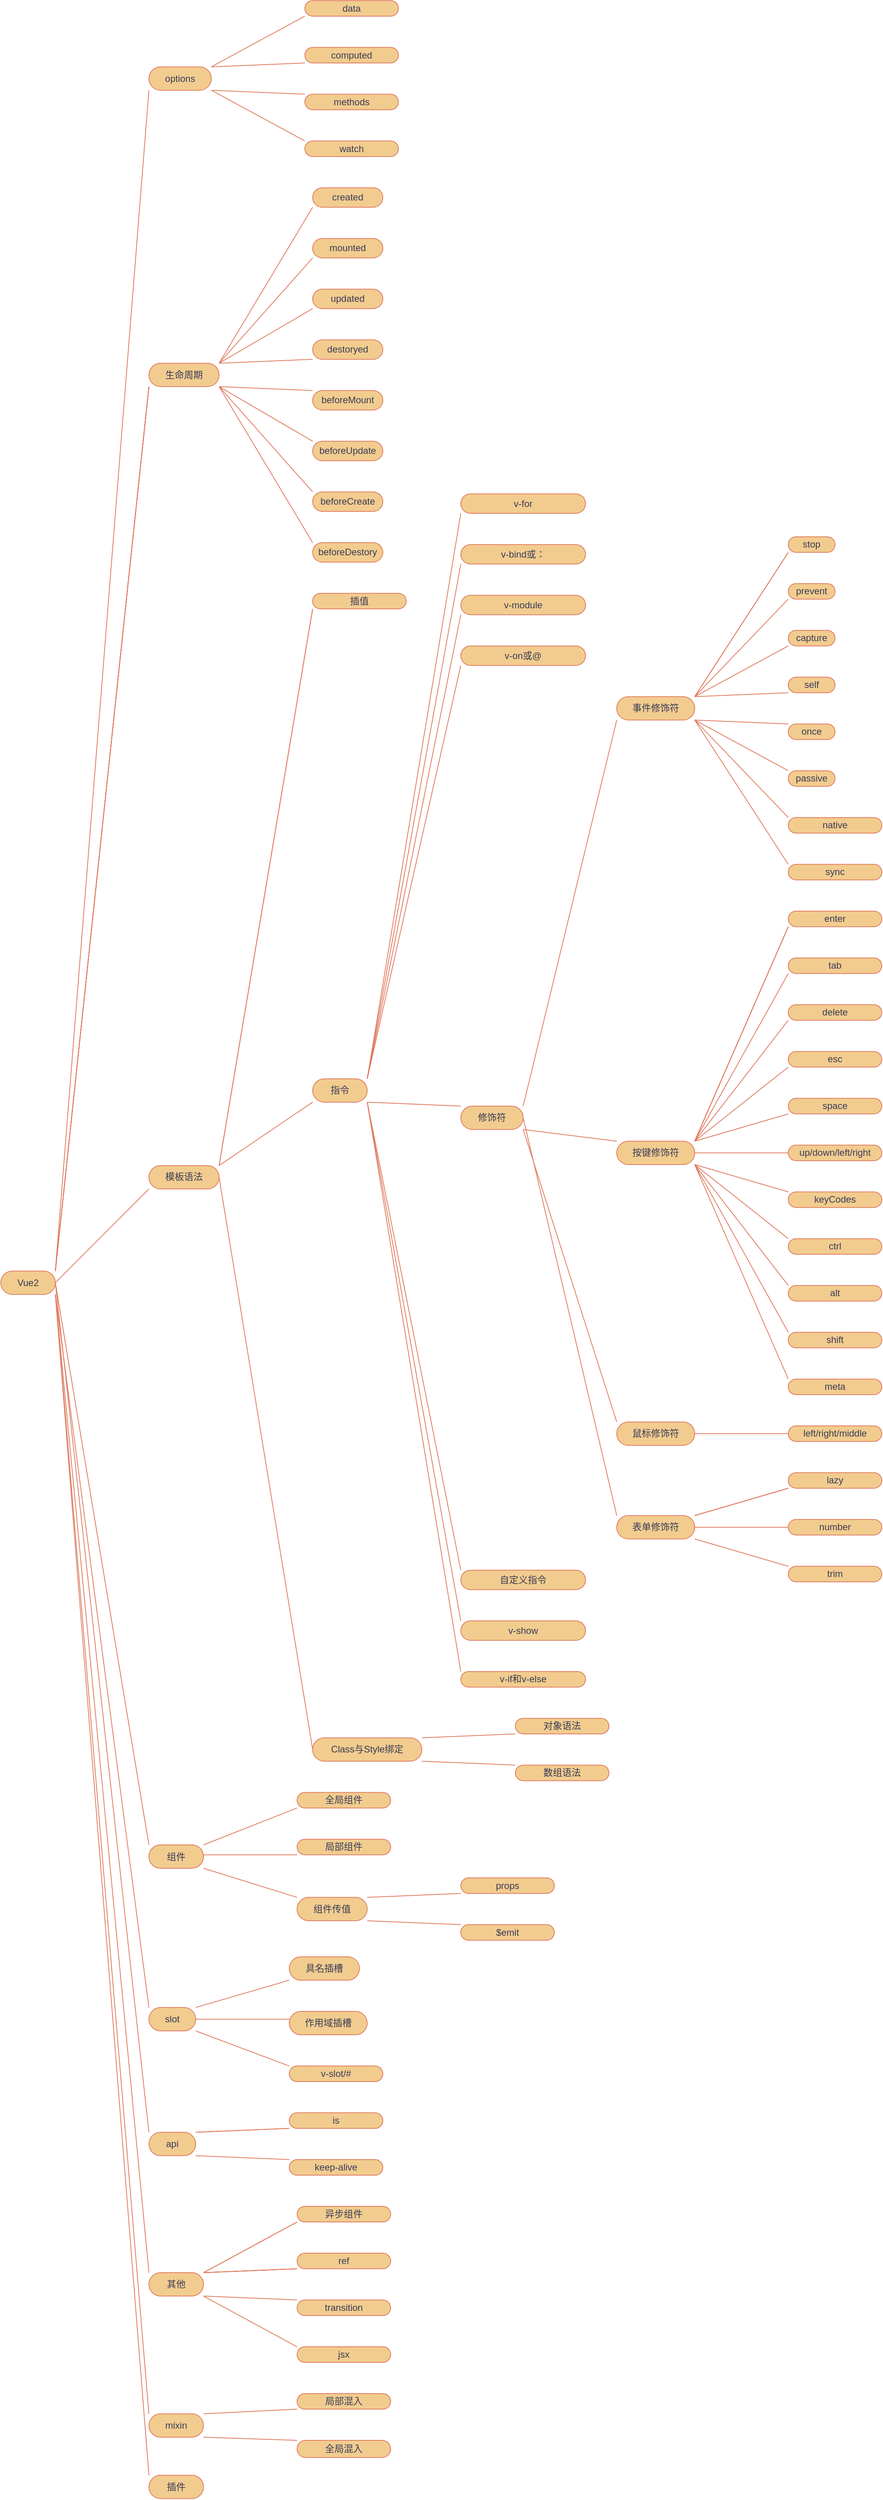 <mxfile version="21.8.2" type="github">
  <diagram name="第 1 页" id="8Un6OCcCFeTwmlxu_wtO">
    <mxGraphModel dx="1509" dy="389" grid="1" gridSize="10" guides="1" tooltips="1" connect="1" arrows="1" fold="1" page="0" pageScale="1" pageWidth="827" pageHeight="1169" background="none" math="0" shadow="0">
      <root>
        <mxCell id="0" />
        <mxCell id="1" parent="0" />
        <mxCell id="IREFK8TefmdiYRiY0RGv-27" value="" style="edgeStyle=entityRelationEdgeStyle;rounded=1;orthogonalLoop=1;jettySize=auto;html=1;startArrow=none;endArrow=none;segment=10;curved=1;sourcePerimeterSpacing=0;targetPerimeterSpacing=0;noEdgeStyle=1;orthogonal=1;labelBackgroundColor=none;strokeColor=#E07A5F;fontColor=default;" parent="1" source="IREFK8TefmdiYRiY0RGv-1" target="IREFK8TefmdiYRiY0RGv-26" edge="1">
          <mxGeometry relative="1" as="geometry" />
        </mxCell>
        <mxCell id="IREFK8TefmdiYRiY0RGv-31" value="" style="edgeStyle=entityRelationEdgeStyle;rounded=1;orthogonalLoop=1;jettySize=auto;html=1;startArrow=none;endArrow=none;segment=10;curved=1;sourcePerimeterSpacing=0;targetPerimeterSpacing=0;noEdgeStyle=1;orthogonal=1;labelBackgroundColor=none;strokeColor=#E07A5F;fontColor=default;" parent="1" source="IREFK8TefmdiYRiY0RGv-1" target="IREFK8TefmdiYRiY0RGv-30" edge="1">
          <mxGeometry relative="1" as="geometry" />
        </mxCell>
        <mxCell id="IREFK8TefmdiYRiY0RGv-49" value="" style="edgeStyle=entityRelationEdgeStyle;rounded=1;orthogonalLoop=1;jettySize=auto;html=1;startArrow=none;endArrow=none;segment=10;curved=1;sourcePerimeterSpacing=0;targetPerimeterSpacing=0;noEdgeStyle=1;orthogonal=1;labelBackgroundColor=none;strokeColor=#E07A5F;fontColor=default;" parent="1" source="IREFK8TefmdiYRiY0RGv-1" target="IREFK8TefmdiYRiY0RGv-30" edge="1">
          <mxGeometry relative="1" as="geometry" />
        </mxCell>
        <mxCell id="IREFK8TefmdiYRiY0RGv-50" value="" style="edgeStyle=entityRelationEdgeStyle;rounded=1;orthogonalLoop=1;jettySize=auto;html=1;startArrow=none;endArrow=none;segment=10;curved=1;sourcePerimeterSpacing=0;targetPerimeterSpacing=0;noEdgeStyle=1;orthogonal=1;labelBackgroundColor=none;strokeColor=#E07A5F;fontColor=default;" parent="1" source="IREFK8TefmdiYRiY0RGv-1" target="IREFK8TefmdiYRiY0RGv-30" edge="1">
          <mxGeometry relative="1" as="geometry" />
        </mxCell>
        <mxCell id="IREFK8TefmdiYRiY0RGv-51" value="" style="edgeStyle=entityRelationEdgeStyle;rounded=1;orthogonalLoop=1;jettySize=auto;html=1;startArrow=none;endArrow=none;segment=10;curved=1;sourcePerimeterSpacing=0;targetPerimeterSpacing=0;noEdgeStyle=1;orthogonal=1;labelBackgroundColor=none;strokeColor=#E07A5F;fontColor=default;" parent="1" source="IREFK8TefmdiYRiY0RGv-1" target="IREFK8TefmdiYRiY0RGv-30" edge="1">
          <mxGeometry relative="1" as="geometry" />
        </mxCell>
        <mxCell id="IREFK8TefmdiYRiY0RGv-53" value="" style="edgeStyle=entityRelationEdgeStyle;rounded=1;orthogonalLoop=1;jettySize=auto;html=1;startArrow=none;endArrow=none;segment=10;curved=1;sourcePerimeterSpacing=0;targetPerimeterSpacing=0;exitX=1;exitY=0.5;exitDx=0;exitDy=0;noEdgeStyle=1;orthogonal=1;labelBackgroundColor=none;strokeColor=#E07A5F;fontColor=default;" parent="1" source="IREFK8TefmdiYRiY0RGv-1" target="IREFK8TefmdiYRiY0RGv-52" edge="1">
          <mxGeometry relative="1" as="geometry">
            <mxPoint x="150" y="335.0" as="sourcePoint" />
          </mxGeometry>
        </mxCell>
        <mxCell id="IREFK8TefmdiYRiY0RGv-162" value="" style="edgeStyle=entityRelationEdgeStyle;rounded=1;orthogonalLoop=1;jettySize=auto;html=1;startArrow=none;endArrow=none;segment=10;curved=1;sourcePerimeterSpacing=0;targetPerimeterSpacing=0;exitX=1;exitY=0.5;exitDx=0;exitDy=0;noEdgeStyle=1;orthogonal=1;labelBackgroundColor=none;strokeColor=#E07A5F;fontColor=default;" parent="1" source="IREFK8TefmdiYRiY0RGv-1" target="IREFK8TefmdiYRiY0RGv-161" edge="1">
          <mxGeometry relative="1" as="geometry">
            <mxPoint x="145" y="42.5" as="sourcePoint" />
          </mxGeometry>
        </mxCell>
        <mxCell id="IREFK8TefmdiYRiY0RGv-171" value="" style="edgeStyle=entityRelationEdgeStyle;rounded=1;orthogonalLoop=1;jettySize=auto;html=1;startArrow=none;endArrow=none;segment=10;curved=1;sourcePerimeterSpacing=0;targetPerimeterSpacing=0;noEdgeStyle=1;orthogonal=1;labelBackgroundColor=none;strokeColor=#E07A5F;fontColor=default;" parent="1" source="IREFK8TefmdiYRiY0RGv-1" target="IREFK8TefmdiYRiY0RGv-170" edge="1">
          <mxGeometry relative="1" as="geometry" />
        </mxCell>
        <mxCell id="IREFK8TefmdiYRiY0RGv-188" value="" style="edgeStyle=entityRelationEdgeStyle;rounded=1;orthogonalLoop=1;jettySize=auto;html=1;startArrow=none;endArrow=none;segment=10;curved=1;sourcePerimeterSpacing=0;targetPerimeterSpacing=0;exitX=1;exitY=0.5;exitDx=0;exitDy=0;noEdgeStyle=1;orthogonal=1;labelBackgroundColor=none;strokeColor=#E07A5F;fontColor=default;" parent="1" source="IREFK8TefmdiYRiY0RGv-1" target="IREFK8TefmdiYRiY0RGv-187" edge="1">
          <mxGeometry relative="1" as="geometry">
            <mxPoint x="135" y="-544.38" as="sourcePoint" />
          </mxGeometry>
        </mxCell>
        <mxCell id="IREFK8TefmdiYRiY0RGv-195" value="" style="edgeStyle=entityRelationEdgeStyle;rounded=1;orthogonalLoop=1;jettySize=auto;html=1;startArrow=none;endArrow=none;segment=10;curved=1;sourcePerimeterSpacing=0;targetPerimeterSpacing=0;noEdgeStyle=1;orthogonal=1;labelBackgroundColor=none;strokeColor=#E07A5F;fontColor=default;" parent="1" source="IREFK8TefmdiYRiY0RGv-1" target="IREFK8TefmdiYRiY0RGv-194" edge="1">
          <mxGeometry relative="1" as="geometry" />
        </mxCell>
        <mxCell id="IREFK8TefmdiYRiY0RGv-206" value="" style="edgeStyle=entityRelationEdgeStyle;rounded=1;orthogonalLoop=1;jettySize=auto;html=1;startArrow=none;endArrow=none;segment=10;curved=1;sourcePerimeterSpacing=0;targetPerimeterSpacing=0;noEdgeStyle=1;orthogonal=1;labelBackgroundColor=none;strokeColor=#E07A5F;fontColor=default;" parent="1" source="IREFK8TefmdiYRiY0RGv-1" target="IREFK8TefmdiYRiY0RGv-205" edge="1">
          <mxGeometry relative="1" as="geometry" />
        </mxCell>
        <mxCell id="IREFK8TefmdiYRiY0RGv-217" value="" style="edgeStyle=entityRelationEdgeStyle;rounded=1;orthogonalLoop=1;jettySize=auto;html=1;startArrow=none;endArrow=none;segment=10;curved=1;sourcePerimeterSpacing=0;targetPerimeterSpacing=0;noEdgeStyle=1;orthogonal=1;labelBackgroundColor=none;strokeColor=#E07A5F;fontColor=default;" parent="1" source="IREFK8TefmdiYRiY0RGv-1" target="IREFK8TefmdiYRiY0RGv-216" edge="1">
          <mxGeometry relative="1" as="geometry" />
        </mxCell>
        <mxCell id="PRP2Gw74LwjLFfyx9tKv-1" style="edgeStyle=entityRelationEdgeStyle;rounded=1;orthogonalLoop=1;jettySize=auto;html=1;startArrow=none;endArrow=none;segment=10;curved=1;sourcePerimeterSpacing=0;targetPerimeterSpacing=0;entryX=0;entryY=0.5;entryDx=0;entryDy=0;noEdgeStyle=1;orthogonal=1;exitX=1;exitY=0.5;exitDx=0;exitDy=0;labelBackgroundColor=none;strokeColor=#E07A5F;fontColor=default;" edge="1" parent="1" source="IREFK8TefmdiYRiY0RGv-52" target="IREFK8TefmdiYRiY0RGv-83">
          <mxGeometry relative="1" as="geometry">
            <mxPoint x="140" y="2350" as="sourcePoint" />
          </mxGeometry>
        </mxCell>
        <mxCell id="IREFK8TefmdiYRiY0RGv-1" value="Vue2" style="whiteSpace=wrap;html=1;rounded=1;arcSize=50;align=center;verticalAlign=middle;strokeWidth=1;autosize=1;spacing=4;treeFolding=1;treeMoving=1;newEdgeStyle={&quot;edgeStyle&quot;:&quot;entityRelationEdgeStyle&quot;,&quot;startArrow&quot;:&quot;none&quot;,&quot;endArrow&quot;:&quot;none&quot;,&quot;segment&quot;:10,&quot;curved&quot;:1,&quot;sourcePerimeterSpacing&quot;:0,&quot;targetPerimeterSpacing&quot;:0};labelBackgroundColor=none;fillColor=#F2CC8F;strokeColor=#E07A5F;fontColor=#393C56;" parent="1" vertex="1">
          <mxGeometry y="2322.708" width="70" height="30" as="geometry" />
        </mxCell>
        <mxCell id="IREFK8TefmdiYRiY0RGv-29" value="" style="edgeStyle=entityRelationEdgeStyle;rounded=1;orthogonalLoop=1;jettySize=auto;html=1;startArrow=none;endArrow=none;segment=10;curved=1;sourcePerimeterSpacing=0;targetPerimeterSpacing=0;noEdgeStyle=1;orthogonal=1;labelBackgroundColor=none;strokeColor=#E07A5F;fontColor=default;" parent="1" source="IREFK8TefmdiYRiY0RGv-26" target="IREFK8TefmdiYRiY0RGv-28" edge="1">
          <mxGeometry relative="1" as="geometry" />
        </mxCell>
        <mxCell id="IREFK8TefmdiYRiY0RGv-78" value="" style="edgeStyle=entityRelationEdgeStyle;rounded=1;orthogonalLoop=1;jettySize=auto;html=1;startArrow=none;endArrow=none;segment=10;curved=1;sourcePerimeterSpacing=0;targetPerimeterSpacing=0;noEdgeStyle=1;orthogonal=1;labelBackgroundColor=none;strokeColor=#E07A5F;fontColor=default;" parent="1" source="IREFK8TefmdiYRiY0RGv-26" target="IREFK8TefmdiYRiY0RGv-77" edge="1">
          <mxGeometry relative="1" as="geometry" />
        </mxCell>
        <mxCell id="IREFK8TefmdiYRiY0RGv-80" value="" style="edgeStyle=entityRelationEdgeStyle;rounded=1;orthogonalLoop=1;jettySize=auto;html=1;startArrow=none;endArrow=none;segment=10;curved=1;sourcePerimeterSpacing=0;targetPerimeterSpacing=0;noEdgeStyle=1;orthogonal=1;labelBackgroundColor=none;strokeColor=#E07A5F;fontColor=default;" parent="1" source="IREFK8TefmdiYRiY0RGv-26" target="IREFK8TefmdiYRiY0RGv-79" edge="1">
          <mxGeometry relative="1" as="geometry" />
        </mxCell>
        <mxCell id="IREFK8TefmdiYRiY0RGv-82" value="" style="edgeStyle=entityRelationEdgeStyle;rounded=1;orthogonalLoop=1;jettySize=auto;html=1;startArrow=none;endArrow=none;segment=10;curved=1;sourcePerimeterSpacing=0;targetPerimeterSpacing=0;noEdgeStyle=1;orthogonal=1;labelBackgroundColor=none;strokeColor=#E07A5F;fontColor=default;" parent="1" source="IREFK8TefmdiYRiY0RGv-26" target="IREFK8TefmdiYRiY0RGv-81" edge="1">
          <mxGeometry relative="1" as="geometry" />
        </mxCell>
        <mxCell id="IREFK8TefmdiYRiY0RGv-26" value="options" style="whiteSpace=wrap;html=1;rounded=1;arcSize=50;align=center;verticalAlign=middle;strokeWidth=1;autosize=1;spacing=4;treeFolding=1;treeMoving=1;newEdgeStyle={&quot;edgeStyle&quot;:&quot;entityRelationEdgeStyle&quot;,&quot;startArrow&quot;:&quot;none&quot;,&quot;endArrow&quot;:&quot;none&quot;,&quot;segment&quot;:10,&quot;curved&quot;:1,&quot;sourcePerimeterSpacing&quot;:0,&quot;targetPerimeterSpacing&quot;:0};labelBackgroundColor=none;fillColor=#F2CC8F;strokeColor=#E07A5F;fontColor=#393C56;" parent="1" vertex="1">
          <mxGeometry x="190" y="778.708" width="80" height="30" as="geometry" />
        </mxCell>
        <mxCell id="IREFK8TefmdiYRiY0RGv-28" value="data" style="whiteSpace=wrap;html=1;rounded=1;arcSize=50;strokeWidth=1;spacing=4;labelBackgroundColor=none;fillColor=#F2CC8F;strokeColor=#E07A5F;fontColor=#393C56;" parent="1" vertex="1">
          <mxGeometry x="390" y="693.708" width="120" height="20" as="geometry" />
        </mxCell>
        <mxCell id="IREFK8TefmdiYRiY0RGv-33" value="" style="edgeStyle=entityRelationEdgeStyle;rounded=1;orthogonalLoop=1;jettySize=auto;html=1;startArrow=none;endArrow=none;segment=10;curved=1;sourcePerimeterSpacing=0;targetPerimeterSpacing=0;noEdgeStyle=1;orthogonal=1;labelBackgroundColor=none;strokeColor=#E07A5F;fontColor=default;" parent="1" source="IREFK8TefmdiYRiY0RGv-30" target="IREFK8TefmdiYRiY0RGv-32" edge="1">
          <mxGeometry relative="1" as="geometry" />
        </mxCell>
        <mxCell id="IREFK8TefmdiYRiY0RGv-35" value="" style="edgeStyle=entityRelationEdgeStyle;rounded=1;orthogonalLoop=1;jettySize=auto;html=1;startArrow=none;endArrow=none;segment=10;curved=1;sourcePerimeterSpacing=0;targetPerimeterSpacing=0;noEdgeStyle=1;orthogonal=1;labelBackgroundColor=none;strokeColor=#E07A5F;fontColor=default;" parent="1" source="IREFK8TefmdiYRiY0RGv-30" target="IREFK8TefmdiYRiY0RGv-34" edge="1">
          <mxGeometry relative="1" as="geometry" />
        </mxCell>
        <mxCell id="IREFK8TefmdiYRiY0RGv-37" value="" style="edgeStyle=entityRelationEdgeStyle;rounded=1;orthogonalLoop=1;jettySize=auto;html=1;startArrow=none;endArrow=none;segment=10;curved=1;sourcePerimeterSpacing=0;targetPerimeterSpacing=0;noEdgeStyle=1;orthogonal=1;labelBackgroundColor=none;strokeColor=#E07A5F;fontColor=default;" parent="1" source="IREFK8TefmdiYRiY0RGv-30" target="IREFK8TefmdiYRiY0RGv-36" edge="1">
          <mxGeometry relative="1" as="geometry" />
        </mxCell>
        <mxCell id="IREFK8TefmdiYRiY0RGv-39" value="" style="edgeStyle=entityRelationEdgeStyle;rounded=1;orthogonalLoop=1;jettySize=auto;html=1;startArrow=none;endArrow=none;segment=10;curved=1;sourcePerimeterSpacing=0;targetPerimeterSpacing=0;noEdgeStyle=1;orthogonal=1;labelBackgroundColor=none;strokeColor=#E07A5F;fontColor=default;" parent="1" source="IREFK8TefmdiYRiY0RGv-30" target="IREFK8TefmdiYRiY0RGv-38" edge="1">
          <mxGeometry relative="1" as="geometry" />
        </mxCell>
        <mxCell id="IREFK8TefmdiYRiY0RGv-41" value="" style="edgeStyle=entityRelationEdgeStyle;rounded=1;orthogonalLoop=1;jettySize=auto;html=1;startArrow=none;endArrow=none;segment=10;curved=1;sourcePerimeterSpacing=0;targetPerimeterSpacing=0;noEdgeStyle=1;orthogonal=1;labelBackgroundColor=none;strokeColor=#E07A5F;fontColor=default;" parent="1" source="IREFK8TefmdiYRiY0RGv-30" target="IREFK8TefmdiYRiY0RGv-40" edge="1">
          <mxGeometry relative="1" as="geometry" />
        </mxCell>
        <mxCell id="IREFK8TefmdiYRiY0RGv-43" value="" style="edgeStyle=entityRelationEdgeStyle;rounded=1;orthogonalLoop=1;jettySize=auto;html=1;startArrow=none;endArrow=none;segment=10;curved=1;sourcePerimeterSpacing=0;targetPerimeterSpacing=0;noEdgeStyle=1;orthogonal=1;labelBackgroundColor=none;strokeColor=#E07A5F;fontColor=default;" parent="1" source="IREFK8TefmdiYRiY0RGv-30" target="IREFK8TefmdiYRiY0RGv-42" edge="1">
          <mxGeometry relative="1" as="geometry" />
        </mxCell>
        <mxCell id="IREFK8TefmdiYRiY0RGv-45" value="" style="edgeStyle=entityRelationEdgeStyle;rounded=1;orthogonalLoop=1;jettySize=auto;html=1;startArrow=none;endArrow=none;segment=10;curved=1;sourcePerimeterSpacing=0;targetPerimeterSpacing=0;noEdgeStyle=1;orthogonal=1;labelBackgroundColor=none;strokeColor=#E07A5F;fontColor=default;" parent="1" source="IREFK8TefmdiYRiY0RGv-30" target="IREFK8TefmdiYRiY0RGv-44" edge="1">
          <mxGeometry relative="1" as="geometry" />
        </mxCell>
        <mxCell id="IREFK8TefmdiYRiY0RGv-47" value="" style="edgeStyle=entityRelationEdgeStyle;rounded=1;orthogonalLoop=1;jettySize=auto;html=1;startArrow=none;endArrow=none;segment=10;curved=1;sourcePerimeterSpacing=0;targetPerimeterSpacing=0;noEdgeStyle=1;orthogonal=1;labelBackgroundColor=none;strokeColor=#E07A5F;fontColor=default;" parent="1" source="IREFK8TefmdiYRiY0RGv-30" target="IREFK8TefmdiYRiY0RGv-46" edge="1">
          <mxGeometry relative="1" as="geometry" />
        </mxCell>
        <mxCell id="IREFK8TefmdiYRiY0RGv-30" value="生命周期" style="whiteSpace=wrap;html=1;rounded=1;arcSize=50;align=center;verticalAlign=middle;strokeWidth=1;autosize=1;spacing=4;treeFolding=1;treeMoving=1;newEdgeStyle={&quot;edgeStyle&quot;:&quot;entityRelationEdgeStyle&quot;,&quot;startArrow&quot;:&quot;none&quot;,&quot;endArrow&quot;:&quot;none&quot;,&quot;segment&quot;:10,&quot;curved&quot;:1,&quot;sourcePerimeterSpacing&quot;:0,&quot;targetPerimeterSpacing&quot;:0};labelBackgroundColor=none;fillColor=#F2CC8F;strokeColor=#E07A5F;fontColor=#393C56;" parent="1" vertex="1">
          <mxGeometry x="190" y="1158.708" width="90" height="30" as="geometry" />
        </mxCell>
        <mxCell id="IREFK8TefmdiYRiY0RGv-32" value="created" style="whiteSpace=wrap;html=1;rounded=1;arcSize=50;strokeWidth=1;spacing=4;labelBackgroundColor=none;fillColor=#F2CC8F;strokeColor=#E07A5F;fontColor=#393C56;" parent="1" vertex="1">
          <mxGeometry x="400" y="933.708" width="90" height="25" as="geometry" />
        </mxCell>
        <mxCell id="IREFK8TefmdiYRiY0RGv-34" value="mounted" style="whiteSpace=wrap;html=1;rounded=1;arcSize=50;strokeWidth=1;spacing=4;labelBackgroundColor=none;fillColor=#F2CC8F;strokeColor=#E07A5F;fontColor=#393C56;" parent="1" vertex="1">
          <mxGeometry x="400" y="998.708" width="90" height="25" as="geometry" />
        </mxCell>
        <mxCell id="IREFK8TefmdiYRiY0RGv-36" value="updated" style="whiteSpace=wrap;html=1;rounded=1;arcSize=50;strokeWidth=1;spacing=4;labelBackgroundColor=none;fillColor=#F2CC8F;strokeColor=#E07A5F;fontColor=#393C56;" parent="1" vertex="1">
          <mxGeometry x="400" y="1063.708" width="90" height="25" as="geometry" />
        </mxCell>
        <mxCell id="IREFK8TefmdiYRiY0RGv-38" value="destoryed" style="whiteSpace=wrap;html=1;rounded=1;arcSize=50;strokeWidth=1;spacing=4;labelBackgroundColor=none;fillColor=#F2CC8F;strokeColor=#E07A5F;fontColor=#393C56;" parent="1" vertex="1">
          <mxGeometry x="400" y="1128.708" width="90" height="25" as="geometry" />
        </mxCell>
        <mxCell id="IREFK8TefmdiYRiY0RGv-40" value="beforeMount" style="whiteSpace=wrap;html=1;rounded=1;arcSize=50;strokeWidth=1;spacing=4;labelBackgroundColor=none;fillColor=#F2CC8F;strokeColor=#E07A5F;fontColor=#393C56;" parent="1" vertex="1">
          <mxGeometry x="400" y="1193.708" width="90" height="25" as="geometry" />
        </mxCell>
        <mxCell id="IREFK8TefmdiYRiY0RGv-42" value="beforeUpdate" style="whiteSpace=wrap;html=1;rounded=1;arcSize=50;strokeWidth=1;spacing=4;labelBackgroundColor=none;fillColor=#F2CC8F;strokeColor=#E07A5F;fontColor=#393C56;" parent="1" vertex="1">
          <mxGeometry x="400" y="1258.708" width="90" height="25" as="geometry" />
        </mxCell>
        <mxCell id="IREFK8TefmdiYRiY0RGv-44" value="beforeCreate" style="whiteSpace=wrap;html=1;rounded=1;arcSize=50;strokeWidth=1;spacing=4;labelBackgroundColor=none;fillColor=#F2CC8F;strokeColor=#E07A5F;fontColor=#393C56;" parent="1" vertex="1">
          <mxGeometry x="400" y="1323.708" width="90" height="25" as="geometry" />
        </mxCell>
        <mxCell id="IREFK8TefmdiYRiY0RGv-46" value="beforeDestory" style="whiteSpace=wrap;html=1;rounded=1;arcSize=50;strokeWidth=1;spacing=4;labelBackgroundColor=none;fillColor=#F2CC8F;strokeColor=#E07A5F;fontColor=#393C56;" parent="1" vertex="1">
          <mxGeometry x="400" y="1388.708" width="90" height="25" as="geometry" />
        </mxCell>
        <mxCell id="IREFK8TefmdiYRiY0RGv-55" value="" style="edgeStyle=entityRelationEdgeStyle;rounded=1;orthogonalLoop=1;jettySize=auto;html=1;startArrow=none;endArrow=none;segment=10;curved=1;sourcePerimeterSpacing=0;targetPerimeterSpacing=0;noEdgeStyle=1;orthogonal=1;labelBackgroundColor=none;strokeColor=#E07A5F;fontColor=default;" parent="1" source="IREFK8TefmdiYRiY0RGv-52" target="IREFK8TefmdiYRiY0RGv-54" edge="1">
          <mxGeometry relative="1" as="geometry" />
        </mxCell>
        <mxCell id="IREFK8TefmdiYRiY0RGv-56" value="" style="edgeStyle=entityRelationEdgeStyle;rounded=1;orthogonalLoop=1;jettySize=auto;html=1;startArrow=none;endArrow=none;segment=10;curved=1;sourcePerimeterSpacing=0;targetPerimeterSpacing=0;noEdgeStyle=1;orthogonal=1;labelBackgroundColor=none;strokeColor=#E07A5F;fontColor=default;" parent="1" source="IREFK8TefmdiYRiY0RGv-52" target="IREFK8TefmdiYRiY0RGv-54" edge="1">
          <mxGeometry relative="1" as="geometry" />
        </mxCell>
        <mxCell id="IREFK8TefmdiYRiY0RGv-62" value="" style="edgeStyle=entityRelationEdgeStyle;rounded=1;orthogonalLoop=1;jettySize=auto;html=1;startArrow=none;endArrow=none;segment=10;curved=1;sourcePerimeterSpacing=0;targetPerimeterSpacing=0;noEdgeStyle=1;orthogonal=1;labelBackgroundColor=none;strokeColor=#E07A5F;fontColor=default;" parent="1" source="IREFK8TefmdiYRiY0RGv-52" target="IREFK8TefmdiYRiY0RGv-61" edge="1">
          <mxGeometry relative="1" as="geometry" />
        </mxCell>
        <mxCell id="IREFK8TefmdiYRiY0RGv-52" value="模板语法" style="whiteSpace=wrap;html=1;rounded=1;arcSize=50;align=center;verticalAlign=middle;strokeWidth=1;autosize=1;spacing=4;treeFolding=1;treeMoving=1;newEdgeStyle={&quot;edgeStyle&quot;:&quot;entityRelationEdgeStyle&quot;,&quot;startArrow&quot;:&quot;none&quot;,&quot;endArrow&quot;:&quot;none&quot;,&quot;segment&quot;:10,&quot;curved&quot;:1,&quot;sourcePerimeterSpacing&quot;:0,&quot;targetPerimeterSpacing&quot;:0};labelBackgroundColor=none;fillColor=#F2CC8F;strokeColor=#E07A5F;fontColor=#393C56;" parent="1" vertex="1">
          <mxGeometry x="190" y="2187.458" width="90" height="30" as="geometry" />
        </mxCell>
        <mxCell id="IREFK8TefmdiYRiY0RGv-54" value="插值" style="whiteSpace=wrap;html=1;rounded=1;arcSize=50;strokeWidth=1;spacing=4;labelBackgroundColor=none;fillColor=#F2CC8F;strokeColor=#E07A5F;fontColor=#393C56;" parent="1" vertex="1">
          <mxGeometry x="400" y="1453.708" width="120" height="20" as="geometry" />
        </mxCell>
        <mxCell id="IREFK8TefmdiYRiY0RGv-64" value="" style="edgeStyle=entityRelationEdgeStyle;rounded=1;orthogonalLoop=1;jettySize=auto;html=1;startArrow=none;endArrow=none;segment=10;curved=1;sourcePerimeterSpacing=0;targetPerimeterSpacing=0;noEdgeStyle=1;orthogonal=1;labelBackgroundColor=none;strokeColor=#E07A5F;fontColor=default;" parent="1" source="IREFK8TefmdiYRiY0RGv-61" target="IREFK8TefmdiYRiY0RGv-63" edge="1">
          <mxGeometry relative="1" as="geometry" />
        </mxCell>
        <mxCell id="IREFK8TefmdiYRiY0RGv-68" value="" style="edgeStyle=entityRelationEdgeStyle;rounded=1;orthogonalLoop=1;jettySize=auto;html=1;startArrow=none;endArrow=none;segment=10;curved=1;sourcePerimeterSpacing=0;targetPerimeterSpacing=0;noEdgeStyle=1;orthogonal=1;labelBackgroundColor=none;strokeColor=#E07A5F;fontColor=default;" parent="1" source="IREFK8TefmdiYRiY0RGv-61" target="IREFK8TefmdiYRiY0RGv-67" edge="1">
          <mxGeometry relative="1" as="geometry" />
        </mxCell>
        <mxCell id="IREFK8TefmdiYRiY0RGv-70" value="" style="edgeStyle=entityRelationEdgeStyle;rounded=1;orthogonalLoop=1;jettySize=auto;html=1;startArrow=none;endArrow=none;segment=10;curved=1;sourcePerimeterSpacing=0;targetPerimeterSpacing=0;noEdgeStyle=1;orthogonal=1;labelBackgroundColor=none;strokeColor=#E07A5F;fontColor=default;" parent="1" source="IREFK8TefmdiYRiY0RGv-61" target="IREFK8TefmdiYRiY0RGv-69" edge="1">
          <mxGeometry relative="1" as="geometry" />
        </mxCell>
        <mxCell id="IREFK8TefmdiYRiY0RGv-72" value="" style="edgeStyle=entityRelationEdgeStyle;rounded=1;orthogonalLoop=1;jettySize=auto;html=1;startArrow=none;endArrow=none;segment=10;curved=1;sourcePerimeterSpacing=0;targetPerimeterSpacing=0;noEdgeStyle=1;orthogonal=1;labelBackgroundColor=none;strokeColor=#E07A5F;fontColor=default;" parent="1" source="IREFK8TefmdiYRiY0RGv-61" target="IREFK8TefmdiYRiY0RGv-71" edge="1">
          <mxGeometry relative="1" as="geometry" />
        </mxCell>
        <mxCell id="IREFK8TefmdiYRiY0RGv-74" value="" style="edgeStyle=entityRelationEdgeStyle;rounded=1;orthogonalLoop=1;jettySize=auto;html=1;startArrow=none;endArrow=none;segment=10;curved=1;sourcePerimeterSpacing=0;targetPerimeterSpacing=0;noEdgeStyle=1;orthogonal=1;labelBackgroundColor=none;strokeColor=#E07A5F;fontColor=default;" parent="1" source="IREFK8TefmdiYRiY0RGv-61" target="IREFK8TefmdiYRiY0RGv-73" edge="1">
          <mxGeometry relative="1" as="geometry" />
        </mxCell>
        <mxCell id="IREFK8TefmdiYRiY0RGv-76" value="" style="edgeStyle=entityRelationEdgeStyle;rounded=1;orthogonalLoop=1;jettySize=auto;html=1;startArrow=none;endArrow=none;segment=10;curved=1;sourcePerimeterSpacing=0;targetPerimeterSpacing=0;noEdgeStyle=1;orthogonal=1;labelBackgroundColor=none;strokeColor=#E07A5F;fontColor=default;" parent="1" source="IREFK8TefmdiYRiY0RGv-61" target="IREFK8TefmdiYRiY0RGv-75" edge="1">
          <mxGeometry relative="1" as="geometry" />
        </mxCell>
        <mxCell id="IREFK8TefmdiYRiY0RGv-97" value="" style="edgeStyle=entityRelationEdgeStyle;rounded=1;orthogonalLoop=1;jettySize=auto;html=1;startArrow=none;endArrow=none;segment=10;curved=1;sourcePerimeterSpacing=0;targetPerimeterSpacing=0;noEdgeStyle=1;orthogonal=1;labelBackgroundColor=none;strokeColor=#E07A5F;fontColor=default;" parent="1" source="IREFK8TefmdiYRiY0RGv-61" target="IREFK8TefmdiYRiY0RGv-96" edge="1">
          <mxGeometry relative="1" as="geometry" />
        </mxCell>
        <mxCell id="IREFK8TefmdiYRiY0RGv-100" value="" style="edgeStyle=entityRelationEdgeStyle;rounded=1;orthogonalLoop=1;jettySize=auto;html=1;startArrow=none;endArrow=none;segment=10;curved=1;sourcePerimeterSpacing=0;targetPerimeterSpacing=0;noEdgeStyle=1;orthogonal=1;labelBackgroundColor=none;strokeColor=#E07A5F;fontColor=default;" parent="1" source="IREFK8TefmdiYRiY0RGv-61" target="IREFK8TefmdiYRiY0RGv-99" edge="1">
          <mxGeometry relative="1" as="geometry" />
        </mxCell>
        <mxCell id="IREFK8TefmdiYRiY0RGv-61" value="指令" style="whiteSpace=wrap;html=1;rounded=1;arcSize=50;align=center;verticalAlign=middle;strokeWidth=1;autosize=1;spacing=4;treeFolding=1;treeMoving=1;newEdgeStyle={&quot;edgeStyle&quot;:&quot;entityRelationEdgeStyle&quot;,&quot;startArrow&quot;:&quot;none&quot;,&quot;endArrow&quot;:&quot;none&quot;,&quot;segment&quot;:10,&quot;curved&quot;:1,&quot;sourcePerimeterSpacing&quot;:0,&quot;targetPerimeterSpacing&quot;:0};labelBackgroundColor=none;fillColor=#F2CC8F;strokeColor=#E07A5F;fontColor=#393C56;" parent="1" vertex="1">
          <mxGeometry x="400" y="2076.208" width="70" height="30" as="geometry" />
        </mxCell>
        <mxCell id="IREFK8TefmdiYRiY0RGv-63" value="v-for" style="whiteSpace=wrap;html=1;rounded=1;arcSize=50;strokeWidth=1;spacing=4;labelBackgroundColor=none;fillColor=#F2CC8F;strokeColor=#E07A5F;fontColor=#393C56;" parent="1" vertex="1">
          <mxGeometry x="590" y="1326.208" width="160" height="25" as="geometry" />
        </mxCell>
        <mxCell id="IREFK8TefmdiYRiY0RGv-67" value="v-bind或：" style="whiteSpace=wrap;html=1;rounded=1;arcSize=50;strokeWidth=1;spacing=4;labelBackgroundColor=none;fillColor=#F2CC8F;strokeColor=#E07A5F;fontColor=#393C56;" parent="1" vertex="1">
          <mxGeometry x="590" y="1391.208" width="160" height="25" as="geometry" />
        </mxCell>
        <mxCell id="IREFK8TefmdiYRiY0RGv-69" value="v-module" style="whiteSpace=wrap;html=1;rounded=1;arcSize=50;strokeWidth=1;spacing=4;labelBackgroundColor=none;fillColor=#F2CC8F;strokeColor=#E07A5F;fontColor=#393C56;" parent="1" vertex="1">
          <mxGeometry x="590" y="1456.208" width="160" height="25" as="geometry" />
        </mxCell>
        <mxCell id="IREFK8TefmdiYRiY0RGv-71" value="v-on或@" style="whiteSpace=wrap;html=1;rounded=1;arcSize=50;strokeWidth=1;spacing=4;labelBackgroundColor=none;fillColor=#F2CC8F;strokeColor=#E07A5F;fontColor=#393C56;" parent="1" vertex="1">
          <mxGeometry x="590" y="1521.208" width="160" height="25" as="geometry" />
        </mxCell>
        <mxCell id="IREFK8TefmdiYRiY0RGv-104" value="" style="edgeStyle=entityRelationEdgeStyle;rounded=1;orthogonalLoop=1;jettySize=auto;html=1;startArrow=none;endArrow=none;segment=10;curved=1;sourcePerimeterSpacing=0;targetPerimeterSpacing=0;noEdgeStyle=1;orthogonal=1;labelBackgroundColor=none;strokeColor=#E07A5F;fontColor=default;" parent="1" source="IREFK8TefmdiYRiY0RGv-73" target="IREFK8TefmdiYRiY0RGv-103" edge="1">
          <mxGeometry relative="1" as="geometry" />
        </mxCell>
        <mxCell id="IREFK8TefmdiYRiY0RGv-121" value="" style="edgeStyle=entityRelationEdgeStyle;rounded=1;orthogonalLoop=1;jettySize=auto;html=1;startArrow=none;endArrow=none;segment=10;curved=1;sourcePerimeterSpacing=0;targetPerimeterSpacing=0;noEdgeStyle=1;orthogonal=1;labelBackgroundColor=none;strokeColor=#E07A5F;fontColor=default;" parent="1" source="IREFK8TefmdiYRiY0RGv-73" target="IREFK8TefmdiYRiY0RGv-120" edge="1">
          <mxGeometry relative="1" as="geometry" />
        </mxCell>
        <mxCell id="IREFK8TefmdiYRiY0RGv-149" value="" style="edgeStyle=entityRelationEdgeStyle;rounded=1;orthogonalLoop=1;jettySize=auto;html=1;startArrow=none;endArrow=none;segment=10;curved=1;sourcePerimeterSpacing=0;targetPerimeterSpacing=0;noEdgeStyle=1;orthogonal=1;labelBackgroundColor=none;strokeColor=#E07A5F;fontColor=default;" parent="1" source="IREFK8TefmdiYRiY0RGv-73" target="IREFK8TefmdiYRiY0RGv-148" edge="1">
          <mxGeometry relative="1" as="geometry" />
        </mxCell>
        <mxCell id="IREFK8TefmdiYRiY0RGv-153" value="" style="edgeStyle=entityRelationEdgeStyle;rounded=1;orthogonalLoop=1;jettySize=auto;html=1;startArrow=none;endArrow=none;segment=10;curved=1;sourcePerimeterSpacing=0;targetPerimeterSpacing=0;exitX=1;exitY=0.5;exitDx=0;exitDy=0;noEdgeStyle=1;orthogonal=1;labelBackgroundColor=none;strokeColor=#E07A5F;fontColor=default;" parent="1" source="IREFK8TefmdiYRiY0RGv-73" target="IREFK8TefmdiYRiY0RGv-152" edge="1">
          <mxGeometry relative="1" as="geometry">
            <mxPoint x="680.0" y="392.5" as="sourcePoint" />
          </mxGeometry>
        </mxCell>
        <mxCell id="IREFK8TefmdiYRiY0RGv-73" value="修饰符" style="whiteSpace=wrap;html=1;rounded=1;arcSize=50;align=center;verticalAlign=middle;strokeWidth=1;autosize=1;spacing=4;treeFolding=1;treeMoving=1;newEdgeStyle={&quot;edgeStyle&quot;:&quot;entityRelationEdgeStyle&quot;,&quot;startArrow&quot;:&quot;none&quot;,&quot;endArrow&quot;:&quot;none&quot;,&quot;segment&quot;:10,&quot;curved&quot;:1,&quot;sourcePerimeterSpacing&quot;:0,&quot;targetPerimeterSpacing&quot;:0};labelBackgroundColor=none;fillColor=#F2CC8F;strokeColor=#E07A5F;fontColor=#393C56;" parent="1" vertex="1">
          <mxGeometry x="590" y="2111.208" width="80" height="30" as="geometry" />
        </mxCell>
        <mxCell id="IREFK8TefmdiYRiY0RGv-75" value="自定义指令" style="whiteSpace=wrap;html=1;rounded=1;arcSize=50;align=center;verticalAlign=middle;strokeWidth=1;autosize=1;spacing=4;treeFolding=1;treeMoving=1;newEdgeStyle={&quot;edgeStyle&quot;:&quot;entityRelationEdgeStyle&quot;,&quot;startArrow&quot;:&quot;none&quot;,&quot;endArrow&quot;:&quot;none&quot;,&quot;segment&quot;:10,&quot;curved&quot;:1,&quot;sourcePerimeterSpacing&quot;:0,&quot;targetPerimeterSpacing&quot;:0};labelBackgroundColor=none;fillColor=#F2CC8F;strokeColor=#E07A5F;fontColor=#393C56;" parent="1" vertex="1">
          <mxGeometry x="590" y="2706.208" width="160" height="25" as="geometry" />
        </mxCell>
        <mxCell id="IREFK8TefmdiYRiY0RGv-77" value="computed" style="whiteSpace=wrap;html=1;rounded=1;arcSize=50;strokeWidth=1;spacing=4;labelBackgroundColor=none;fillColor=#F2CC8F;strokeColor=#E07A5F;fontColor=#393C56;" parent="1" vertex="1">
          <mxGeometry x="390" y="753.708" width="120" height="20" as="geometry" />
        </mxCell>
        <mxCell id="IREFK8TefmdiYRiY0RGv-79" value="methods" style="whiteSpace=wrap;html=1;rounded=1;arcSize=50;strokeWidth=1;spacing=4;labelBackgroundColor=none;fillColor=#F2CC8F;strokeColor=#E07A5F;fontColor=#393C56;" parent="1" vertex="1">
          <mxGeometry x="390" y="813.708" width="120" height="20" as="geometry" />
        </mxCell>
        <mxCell id="IREFK8TefmdiYRiY0RGv-81" value="watch" style="whiteSpace=wrap;html=1;rounded=1;arcSize=50;strokeWidth=1;spacing=4;labelBackgroundColor=none;fillColor=#F2CC8F;strokeColor=#E07A5F;fontColor=#393C56;" parent="1" vertex="1">
          <mxGeometry x="390" y="873.708" width="120" height="20" as="geometry" />
        </mxCell>
        <mxCell id="IREFK8TefmdiYRiY0RGv-86" value="" style="edgeStyle=entityRelationEdgeStyle;rounded=1;orthogonalLoop=1;jettySize=auto;html=1;startArrow=none;endArrow=none;segment=10;curved=1;sourcePerimeterSpacing=0;targetPerimeterSpacing=0;noEdgeStyle=1;orthogonal=1;labelBackgroundColor=none;strokeColor=#E07A5F;fontColor=default;" parent="1" source="IREFK8TefmdiYRiY0RGv-83" target="IREFK8TefmdiYRiY0RGv-85" edge="1">
          <mxGeometry relative="1" as="geometry" />
        </mxCell>
        <mxCell id="IREFK8TefmdiYRiY0RGv-88" value="" style="edgeStyle=entityRelationEdgeStyle;rounded=1;orthogonalLoop=1;jettySize=auto;html=1;startArrow=none;endArrow=none;segment=10;curved=1;sourcePerimeterSpacing=0;targetPerimeterSpacing=0;noEdgeStyle=1;orthogonal=1;labelBackgroundColor=none;strokeColor=#E07A5F;fontColor=default;" parent="1" source="IREFK8TefmdiYRiY0RGv-83" target="IREFK8TefmdiYRiY0RGv-87" edge="1">
          <mxGeometry relative="1" as="geometry" />
        </mxCell>
        <mxCell id="IREFK8TefmdiYRiY0RGv-83" value="Class与Style绑定" style="whiteSpace=wrap;html=1;rounded=1;arcSize=50;align=center;verticalAlign=middle;strokeWidth=1;autosize=1;spacing=4;treeFolding=1;treeMoving=1;newEdgeStyle={&quot;edgeStyle&quot;:&quot;entityRelationEdgeStyle&quot;,&quot;startArrow&quot;:&quot;none&quot;,&quot;endArrow&quot;:&quot;none&quot;,&quot;segment&quot;:10,&quot;curved&quot;:1,&quot;sourcePerimeterSpacing&quot;:0,&quot;targetPerimeterSpacing&quot;:0};labelBackgroundColor=none;fillColor=#F2CC8F;strokeColor=#E07A5F;fontColor=#393C56;" parent="1" vertex="1">
          <mxGeometry x="400" y="2921.208" width="140" height="30" as="geometry" />
        </mxCell>
        <mxCell id="IREFK8TefmdiYRiY0RGv-85" value="对象语法" style="whiteSpace=wrap;html=1;rounded=1;arcSize=50;strokeWidth=1;spacing=4;aspect=fixed;labelBackgroundColor=none;fillColor=#F2CC8F;strokeColor=#E07A5F;fontColor=#393C56;" parent="1" vertex="1">
          <mxGeometry x="660" y="2896.208" width="120" height="20" as="geometry" />
        </mxCell>
        <mxCell id="IREFK8TefmdiYRiY0RGv-87" value="数组语法" style="whiteSpace=wrap;html=1;rounded=1;arcSize=50;strokeWidth=1;spacing=4;aspect=fixed;labelBackgroundColor=none;fillColor=#F2CC8F;strokeColor=#E07A5F;fontColor=#393C56;" parent="1" vertex="1">
          <mxGeometry x="660" y="2956.208" width="120" height="20" as="geometry" />
        </mxCell>
        <mxCell id="IREFK8TefmdiYRiY0RGv-96" value="v-show" style="whiteSpace=wrap;html=1;rounded=1;arcSize=50;strokeWidth=1;spacing=4;labelBackgroundColor=none;fillColor=#F2CC8F;strokeColor=#E07A5F;fontColor=#393C56;" parent="1" vertex="1">
          <mxGeometry x="590" y="2771.208" width="160" height="25" as="geometry" />
        </mxCell>
        <mxCell id="IREFK8TefmdiYRiY0RGv-99" value="v-if和v-else" style="whiteSpace=wrap;html=1;rounded=1;arcSize=50;strokeWidth=1;spacing=4;labelBackgroundColor=none;fillColor=#F2CC8F;strokeColor=#E07A5F;fontColor=#393C56;" parent="1" vertex="1">
          <mxGeometry x="590" y="2836.208" width="160" height="20" as="geometry" />
        </mxCell>
        <mxCell id="IREFK8TefmdiYRiY0RGv-106" value="" style="edgeStyle=entityRelationEdgeStyle;rounded=1;orthogonalLoop=1;jettySize=auto;html=1;startArrow=none;endArrow=none;segment=10;curved=1;sourcePerimeterSpacing=0;targetPerimeterSpacing=0;noEdgeStyle=1;orthogonal=1;labelBackgroundColor=none;strokeColor=#E07A5F;fontColor=default;" parent="1" source="IREFK8TefmdiYRiY0RGv-103" target="IREFK8TefmdiYRiY0RGv-105" edge="1">
          <mxGeometry relative="1" as="geometry" />
        </mxCell>
        <mxCell id="IREFK8TefmdiYRiY0RGv-107" value="" style="edgeStyle=entityRelationEdgeStyle;rounded=1;orthogonalLoop=1;jettySize=auto;html=1;startArrow=none;endArrow=none;segment=10;curved=1;sourcePerimeterSpacing=0;targetPerimeterSpacing=0;noEdgeStyle=1;orthogonal=1;labelBackgroundColor=none;strokeColor=#E07A5F;fontColor=default;" parent="1" source="IREFK8TefmdiYRiY0RGv-103" target="IREFK8TefmdiYRiY0RGv-105" edge="1">
          <mxGeometry relative="1" as="geometry" />
        </mxCell>
        <mxCell id="IREFK8TefmdiYRiY0RGv-109" value="" style="edgeStyle=entityRelationEdgeStyle;rounded=1;orthogonalLoop=1;jettySize=auto;html=1;startArrow=none;endArrow=none;segment=10;curved=1;sourcePerimeterSpacing=0;targetPerimeterSpacing=0;noEdgeStyle=1;orthogonal=1;labelBackgroundColor=none;strokeColor=#E07A5F;fontColor=default;" parent="1" source="IREFK8TefmdiYRiY0RGv-103" target="IREFK8TefmdiYRiY0RGv-108" edge="1">
          <mxGeometry relative="1" as="geometry" />
        </mxCell>
        <mxCell id="IREFK8TefmdiYRiY0RGv-111" value="" style="edgeStyle=entityRelationEdgeStyle;rounded=1;orthogonalLoop=1;jettySize=auto;html=1;startArrow=none;endArrow=none;segment=10;curved=1;sourcePerimeterSpacing=0;targetPerimeterSpacing=0;noEdgeStyle=1;orthogonal=1;labelBackgroundColor=none;strokeColor=#E07A5F;fontColor=default;" parent="1" source="IREFK8TefmdiYRiY0RGv-103" target="IREFK8TefmdiYRiY0RGv-110" edge="1">
          <mxGeometry relative="1" as="geometry" />
        </mxCell>
        <mxCell id="IREFK8TefmdiYRiY0RGv-113" value="" style="edgeStyle=entityRelationEdgeStyle;rounded=1;orthogonalLoop=1;jettySize=auto;html=1;startArrow=none;endArrow=none;segment=10;curved=1;sourcePerimeterSpacing=0;targetPerimeterSpacing=0;noEdgeStyle=1;orthogonal=1;labelBackgroundColor=none;strokeColor=#E07A5F;fontColor=default;" parent="1" source="IREFK8TefmdiYRiY0RGv-103" target="IREFK8TefmdiYRiY0RGv-112" edge="1">
          <mxGeometry relative="1" as="geometry" />
        </mxCell>
        <mxCell id="IREFK8TefmdiYRiY0RGv-115" value="" style="edgeStyle=entityRelationEdgeStyle;rounded=1;orthogonalLoop=1;jettySize=auto;html=1;startArrow=none;endArrow=none;segment=10;curved=1;sourcePerimeterSpacing=0;targetPerimeterSpacing=0;noEdgeStyle=1;orthogonal=1;labelBackgroundColor=none;strokeColor=#E07A5F;fontColor=default;" parent="1" source="IREFK8TefmdiYRiY0RGv-103" target="IREFK8TefmdiYRiY0RGv-114" edge="1">
          <mxGeometry relative="1" as="geometry" />
        </mxCell>
        <mxCell id="IREFK8TefmdiYRiY0RGv-117" value="" style="edgeStyle=entityRelationEdgeStyle;rounded=1;orthogonalLoop=1;jettySize=auto;html=1;startArrow=none;endArrow=none;segment=10;curved=1;sourcePerimeterSpacing=0;targetPerimeterSpacing=0;noEdgeStyle=1;orthogonal=1;labelBackgroundColor=none;strokeColor=#E07A5F;fontColor=default;" parent="1" source="IREFK8TefmdiYRiY0RGv-103" target="IREFK8TefmdiYRiY0RGv-116" edge="1">
          <mxGeometry relative="1" as="geometry" />
        </mxCell>
        <mxCell id="IREFK8TefmdiYRiY0RGv-178" value="" style="edgeStyle=entityRelationEdgeStyle;rounded=1;orthogonalLoop=1;jettySize=auto;html=1;startArrow=none;endArrow=none;segment=10;curved=1;sourcePerimeterSpacing=0;targetPerimeterSpacing=0;noEdgeStyle=1;orthogonal=1;labelBackgroundColor=none;strokeColor=#E07A5F;fontColor=default;" parent="1" source="IREFK8TefmdiYRiY0RGv-103" target="IREFK8TefmdiYRiY0RGv-177" edge="1">
          <mxGeometry relative="1" as="geometry" />
        </mxCell>
        <mxCell id="IREFK8TefmdiYRiY0RGv-180" value="" style="edgeStyle=entityRelationEdgeStyle;rounded=1;orthogonalLoop=1;jettySize=auto;html=1;startArrow=none;endArrow=none;segment=10;curved=1;sourcePerimeterSpacing=0;targetPerimeterSpacing=0;noEdgeStyle=1;orthogonal=1;labelBackgroundColor=none;strokeColor=#E07A5F;fontColor=default;" parent="1" source="IREFK8TefmdiYRiY0RGv-103" target="IREFK8TefmdiYRiY0RGv-179" edge="1">
          <mxGeometry relative="1" as="geometry" />
        </mxCell>
        <mxCell id="IREFK8TefmdiYRiY0RGv-103" value="事件修饰符" style="whiteSpace=wrap;html=1;rounded=1;arcSize=50;align=center;verticalAlign=middle;strokeWidth=1;autosize=1;spacing=4;treeFolding=1;treeMoving=1;newEdgeStyle={&quot;edgeStyle&quot;:&quot;entityRelationEdgeStyle&quot;,&quot;startArrow&quot;:&quot;none&quot;,&quot;endArrow&quot;:&quot;none&quot;,&quot;segment&quot;:10,&quot;curved&quot;:1,&quot;sourcePerimeterSpacing&quot;:0,&quot;targetPerimeterSpacing&quot;:0};labelBackgroundColor=none;fillColor=#F2CC8F;strokeColor=#E07A5F;fontColor=#393C56;" parent="1" vertex="1">
          <mxGeometry x="790" y="1586.208" width="100" height="30" as="geometry" />
        </mxCell>
        <mxCell id="IREFK8TefmdiYRiY0RGv-105" value="stop" style="whiteSpace=wrap;html=1;rounded=1;arcSize=50;strokeWidth=1;spacing=4;labelBackgroundColor=none;fillColor=#F2CC8F;strokeColor=#E07A5F;fontColor=#393C56;" parent="1" vertex="1">
          <mxGeometry x="1010" y="1381.208" width="60" height="20" as="geometry" />
        </mxCell>
        <mxCell id="IREFK8TefmdiYRiY0RGv-108" value="prevent" style="whiteSpace=wrap;html=1;rounded=1;arcSize=50;strokeWidth=1;spacing=4;labelBackgroundColor=none;fillColor=#F2CC8F;strokeColor=#E07A5F;fontColor=#393C56;" parent="1" vertex="1">
          <mxGeometry x="1010" y="1441.208" width="60" height="20" as="geometry" />
        </mxCell>
        <mxCell id="IREFK8TefmdiYRiY0RGv-110" value="capture" style="whiteSpace=wrap;html=1;rounded=1;arcSize=50;strokeWidth=1;spacing=4;labelBackgroundColor=none;fillColor=#F2CC8F;strokeColor=#E07A5F;fontColor=#393C56;" parent="1" vertex="1">
          <mxGeometry x="1010" y="1501.208" width="60" height="20" as="geometry" />
        </mxCell>
        <mxCell id="IREFK8TefmdiYRiY0RGv-112" value="self" style="whiteSpace=wrap;html=1;rounded=1;arcSize=50;strokeWidth=1;spacing=4;labelBackgroundColor=none;fillColor=#F2CC8F;strokeColor=#E07A5F;fontColor=#393C56;" parent="1" vertex="1">
          <mxGeometry x="1010" y="1561.208" width="60" height="20" as="geometry" />
        </mxCell>
        <mxCell id="IREFK8TefmdiYRiY0RGv-114" value="once" style="whiteSpace=wrap;html=1;rounded=1;arcSize=50;strokeWidth=1;spacing=4;labelBackgroundColor=none;fillColor=#F2CC8F;strokeColor=#E07A5F;fontColor=#393C56;" parent="1" vertex="1">
          <mxGeometry x="1010" y="1621.208" width="60" height="20" as="geometry" />
        </mxCell>
        <mxCell id="IREFK8TefmdiYRiY0RGv-116" value="passive" style="whiteSpace=wrap;html=1;rounded=1;arcSize=50;strokeWidth=1;spacing=4;labelBackgroundColor=none;fillColor=#F2CC8F;strokeColor=#E07A5F;fontColor=#393C56;" parent="1" vertex="1">
          <mxGeometry x="1010" y="1681.208" width="60" height="20" as="geometry" />
        </mxCell>
        <mxCell id="IREFK8TefmdiYRiY0RGv-123" value="" style="edgeStyle=entityRelationEdgeStyle;rounded=1;orthogonalLoop=1;jettySize=auto;html=1;startArrow=none;endArrow=none;segment=10;curved=1;sourcePerimeterSpacing=0;targetPerimeterSpacing=0;noEdgeStyle=1;orthogonal=1;labelBackgroundColor=none;strokeColor=#E07A5F;fontColor=default;" parent="1" source="IREFK8TefmdiYRiY0RGv-120" target="IREFK8TefmdiYRiY0RGv-122" edge="1">
          <mxGeometry relative="1" as="geometry" />
        </mxCell>
        <mxCell id="IREFK8TefmdiYRiY0RGv-124" value="" style="edgeStyle=entityRelationEdgeStyle;rounded=1;orthogonalLoop=1;jettySize=auto;html=1;startArrow=none;endArrow=none;segment=10;curved=1;sourcePerimeterSpacing=0;targetPerimeterSpacing=0;noEdgeStyle=1;orthogonal=1;labelBackgroundColor=none;strokeColor=#E07A5F;fontColor=default;" parent="1" source="IREFK8TefmdiYRiY0RGv-120" target="IREFK8TefmdiYRiY0RGv-122" edge="1">
          <mxGeometry relative="1" as="geometry" />
        </mxCell>
        <mxCell id="IREFK8TefmdiYRiY0RGv-125" value="" style="edgeStyle=entityRelationEdgeStyle;rounded=1;orthogonalLoop=1;jettySize=auto;html=1;startArrow=none;endArrow=none;segment=10;curved=1;sourcePerimeterSpacing=0;targetPerimeterSpacing=0;noEdgeStyle=1;orthogonal=1;labelBackgroundColor=none;strokeColor=#E07A5F;fontColor=default;" parent="1" source="IREFK8TefmdiYRiY0RGv-120" target="IREFK8TefmdiYRiY0RGv-122" edge="1">
          <mxGeometry relative="1" as="geometry" />
        </mxCell>
        <mxCell id="IREFK8TefmdiYRiY0RGv-127" value="" style="edgeStyle=entityRelationEdgeStyle;rounded=1;orthogonalLoop=1;jettySize=auto;html=1;startArrow=none;endArrow=none;segment=10;curved=1;sourcePerimeterSpacing=0;targetPerimeterSpacing=0;noEdgeStyle=1;orthogonal=1;labelBackgroundColor=none;strokeColor=#E07A5F;fontColor=default;" parent="1" source="IREFK8TefmdiYRiY0RGv-120" target="IREFK8TefmdiYRiY0RGv-126" edge="1">
          <mxGeometry relative="1" as="geometry" />
        </mxCell>
        <mxCell id="IREFK8TefmdiYRiY0RGv-129" value="" style="edgeStyle=entityRelationEdgeStyle;rounded=1;orthogonalLoop=1;jettySize=auto;html=1;startArrow=none;endArrow=none;segment=10;curved=1;sourcePerimeterSpacing=0;targetPerimeterSpacing=0;noEdgeStyle=1;orthogonal=1;labelBackgroundColor=none;strokeColor=#E07A5F;fontColor=default;" parent="1" source="IREFK8TefmdiYRiY0RGv-120" target="IREFK8TefmdiYRiY0RGv-128" edge="1">
          <mxGeometry relative="1" as="geometry" />
        </mxCell>
        <mxCell id="IREFK8TefmdiYRiY0RGv-131" value="" style="edgeStyle=entityRelationEdgeStyle;rounded=1;orthogonalLoop=1;jettySize=auto;html=1;startArrow=none;endArrow=none;segment=10;curved=1;sourcePerimeterSpacing=0;targetPerimeterSpacing=0;noEdgeStyle=1;orthogonal=1;labelBackgroundColor=none;strokeColor=#E07A5F;fontColor=default;" parent="1" source="IREFK8TefmdiYRiY0RGv-120" target="IREFK8TefmdiYRiY0RGv-130" edge="1">
          <mxGeometry relative="1" as="geometry" />
        </mxCell>
        <mxCell id="IREFK8TefmdiYRiY0RGv-133" value="" style="edgeStyle=entityRelationEdgeStyle;rounded=1;orthogonalLoop=1;jettySize=auto;html=1;startArrow=none;endArrow=none;segment=10;curved=1;sourcePerimeterSpacing=0;targetPerimeterSpacing=0;noEdgeStyle=1;orthogonal=1;labelBackgroundColor=none;strokeColor=#E07A5F;fontColor=default;" parent="1" source="IREFK8TefmdiYRiY0RGv-120" target="IREFK8TefmdiYRiY0RGv-132" edge="1">
          <mxGeometry relative="1" as="geometry" />
        </mxCell>
        <mxCell id="IREFK8TefmdiYRiY0RGv-135" value="" style="edgeStyle=entityRelationEdgeStyle;rounded=1;orthogonalLoop=1;jettySize=auto;html=1;startArrow=none;endArrow=none;segment=10;curved=1;sourcePerimeterSpacing=0;targetPerimeterSpacing=0;noEdgeStyle=1;orthogonal=1;labelBackgroundColor=none;strokeColor=#E07A5F;fontColor=default;" parent="1" source="IREFK8TefmdiYRiY0RGv-120" target="IREFK8TefmdiYRiY0RGv-134" edge="1">
          <mxGeometry relative="1" as="geometry" />
        </mxCell>
        <mxCell id="IREFK8TefmdiYRiY0RGv-137" value="" style="edgeStyle=entityRelationEdgeStyle;rounded=1;orthogonalLoop=1;jettySize=auto;html=1;startArrow=none;endArrow=none;segment=10;curved=1;sourcePerimeterSpacing=0;targetPerimeterSpacing=0;noEdgeStyle=1;orthogonal=1;labelBackgroundColor=none;strokeColor=#E07A5F;fontColor=default;" parent="1" source="IREFK8TefmdiYRiY0RGv-120" target="IREFK8TefmdiYRiY0RGv-136" edge="1">
          <mxGeometry relative="1" as="geometry" />
        </mxCell>
        <mxCell id="IREFK8TefmdiYRiY0RGv-139" value="" style="edgeStyle=entityRelationEdgeStyle;rounded=1;orthogonalLoop=1;jettySize=auto;html=1;startArrow=none;endArrow=none;segment=10;curved=1;sourcePerimeterSpacing=0;targetPerimeterSpacing=0;noEdgeStyle=1;orthogonal=1;labelBackgroundColor=none;strokeColor=#E07A5F;fontColor=default;" parent="1" source="IREFK8TefmdiYRiY0RGv-120" target="IREFK8TefmdiYRiY0RGv-138" edge="1">
          <mxGeometry relative="1" as="geometry" />
        </mxCell>
        <mxCell id="IREFK8TefmdiYRiY0RGv-141" value="" style="edgeStyle=entityRelationEdgeStyle;rounded=1;orthogonalLoop=1;jettySize=auto;html=1;startArrow=none;endArrow=none;segment=10;curved=1;sourcePerimeterSpacing=0;targetPerimeterSpacing=0;noEdgeStyle=1;orthogonal=1;labelBackgroundColor=none;strokeColor=#E07A5F;fontColor=default;" parent="1" source="IREFK8TefmdiYRiY0RGv-120" target="IREFK8TefmdiYRiY0RGv-140" edge="1">
          <mxGeometry relative="1" as="geometry" />
        </mxCell>
        <mxCell id="IREFK8TefmdiYRiY0RGv-143" value="" style="edgeStyle=entityRelationEdgeStyle;rounded=1;orthogonalLoop=1;jettySize=auto;html=1;startArrow=none;endArrow=none;segment=10;curved=1;sourcePerimeterSpacing=0;targetPerimeterSpacing=0;noEdgeStyle=1;orthogonal=1;labelBackgroundColor=none;strokeColor=#E07A5F;fontColor=default;" parent="1" source="IREFK8TefmdiYRiY0RGv-120" target="IREFK8TefmdiYRiY0RGv-142" edge="1">
          <mxGeometry relative="1" as="geometry" />
        </mxCell>
        <mxCell id="IREFK8TefmdiYRiY0RGv-146" value="" style="edgeStyle=entityRelationEdgeStyle;rounded=1;orthogonalLoop=1;jettySize=auto;html=1;startArrow=none;endArrow=none;segment=10;curved=1;sourcePerimeterSpacing=0;targetPerimeterSpacing=0;noEdgeStyle=1;orthogonal=1;labelBackgroundColor=none;strokeColor=#E07A5F;fontColor=default;" parent="1" source="IREFK8TefmdiYRiY0RGv-120" target="IREFK8TefmdiYRiY0RGv-145" edge="1">
          <mxGeometry relative="1" as="geometry" />
        </mxCell>
        <mxCell id="IREFK8TefmdiYRiY0RGv-120" value="按键修饰符" style="whiteSpace=wrap;html=1;rounded=1;arcSize=50;align=center;verticalAlign=middle;strokeWidth=1;autosize=1;spacing=4;treeFolding=1;treeMoving=1;newEdgeStyle={&quot;edgeStyle&quot;:&quot;entityRelationEdgeStyle&quot;,&quot;startArrow&quot;:&quot;none&quot;,&quot;endArrow&quot;:&quot;none&quot;,&quot;segment&quot;:10,&quot;curved&quot;:1,&quot;sourcePerimeterSpacing&quot;:0,&quot;targetPerimeterSpacing&quot;:0};labelBackgroundColor=none;fillColor=#F2CC8F;strokeColor=#E07A5F;fontColor=#393C56;" parent="1" vertex="1">
          <mxGeometry x="790" y="2156.208" width="100" height="30" as="geometry" />
        </mxCell>
        <mxCell id="IREFK8TefmdiYRiY0RGv-122" value="enter" style="whiteSpace=wrap;html=1;rounded=1;arcSize=50;strokeWidth=1;spacing=4;labelBackgroundColor=none;fillColor=#F2CC8F;strokeColor=#E07A5F;fontColor=#393C56;" parent="1" vertex="1">
          <mxGeometry x="1010" y="1861.208" width="120" height="20" as="geometry" />
        </mxCell>
        <mxCell id="IREFK8TefmdiYRiY0RGv-126" value="tab" style="whiteSpace=wrap;html=1;rounded=1;arcSize=50;strokeWidth=1;spacing=4;labelBackgroundColor=none;fillColor=#F2CC8F;strokeColor=#E07A5F;fontColor=#393C56;" parent="1" vertex="1">
          <mxGeometry x="1010" y="1921.208" width="120" height="20" as="geometry" />
        </mxCell>
        <mxCell id="IREFK8TefmdiYRiY0RGv-128" value="delete" style="whiteSpace=wrap;html=1;rounded=1;arcSize=50;strokeWidth=1;spacing=4;labelBackgroundColor=none;fillColor=#F2CC8F;strokeColor=#E07A5F;fontColor=#393C56;" parent="1" vertex="1">
          <mxGeometry x="1010" y="1981.208" width="120" height="20" as="geometry" />
        </mxCell>
        <mxCell id="IREFK8TefmdiYRiY0RGv-130" value="esc" style="whiteSpace=wrap;html=1;rounded=1;arcSize=50;strokeWidth=1;spacing=4;labelBackgroundColor=none;fillColor=#F2CC8F;strokeColor=#E07A5F;fontColor=#393C56;" parent="1" vertex="1">
          <mxGeometry x="1010" y="2041.208" width="120" height="20" as="geometry" />
        </mxCell>
        <mxCell id="IREFK8TefmdiYRiY0RGv-132" value="space" style="whiteSpace=wrap;html=1;rounded=1;arcSize=50;strokeWidth=1;spacing=4;labelBackgroundColor=none;fillColor=#F2CC8F;strokeColor=#E07A5F;fontColor=#393C56;" parent="1" vertex="1">
          <mxGeometry x="1010" y="2101.208" width="120" height="20" as="geometry" />
        </mxCell>
        <mxCell id="IREFK8TefmdiYRiY0RGv-134" value="up/down/left/right" style="whiteSpace=wrap;html=1;rounded=1;arcSize=50;strokeWidth=1;spacing=4;labelBackgroundColor=none;fillColor=#F2CC8F;strokeColor=#E07A5F;fontColor=#393C56;" parent="1" vertex="1">
          <mxGeometry x="1010" y="2161.208" width="120" height="20" as="geometry" />
        </mxCell>
        <mxCell id="IREFK8TefmdiYRiY0RGv-136" value="keyCodes" style="whiteSpace=wrap;html=1;rounded=1;arcSize=50;strokeWidth=1;spacing=4;labelBackgroundColor=none;fillColor=#F2CC8F;strokeColor=#E07A5F;fontColor=#393C56;" parent="1" vertex="1">
          <mxGeometry x="1010" y="2221.208" width="120" height="20" as="geometry" />
        </mxCell>
        <mxCell id="IREFK8TefmdiYRiY0RGv-138" value="ctrl" style="whiteSpace=wrap;html=1;rounded=1;arcSize=50;strokeWidth=1;spacing=4;labelBackgroundColor=none;fillColor=#F2CC8F;strokeColor=#E07A5F;fontColor=#393C56;" parent="1" vertex="1">
          <mxGeometry x="1010" y="2281.208" width="120" height="20" as="geometry" />
        </mxCell>
        <mxCell id="IREFK8TefmdiYRiY0RGv-140" value="alt" style="whiteSpace=wrap;html=1;rounded=1;arcSize=50;strokeWidth=1;spacing=4;labelBackgroundColor=none;fillColor=#F2CC8F;strokeColor=#E07A5F;fontColor=#393C56;" parent="1" vertex="1">
          <mxGeometry x="1010" y="2341.208" width="120" height="20" as="geometry" />
        </mxCell>
        <mxCell id="IREFK8TefmdiYRiY0RGv-142" value="shift" style="whiteSpace=wrap;html=1;rounded=1;arcSize=50;strokeWidth=1;spacing=4;labelBackgroundColor=none;fillColor=#F2CC8F;strokeColor=#E07A5F;fontColor=#393C56;" parent="1" vertex="1">
          <mxGeometry x="1010" y="2401.208" width="120" height="20" as="geometry" />
        </mxCell>
        <mxCell id="IREFK8TefmdiYRiY0RGv-145" value="meta" style="whiteSpace=wrap;html=1;rounded=1;arcSize=50;strokeWidth=1;spacing=4;labelBackgroundColor=none;fillColor=#F2CC8F;strokeColor=#E07A5F;fontColor=#393C56;" parent="1" vertex="1">
          <mxGeometry x="1010" y="2461.208" width="120" height="20" as="geometry" />
        </mxCell>
        <mxCell id="IREFK8TefmdiYRiY0RGv-151" value="" style="edgeStyle=entityRelationEdgeStyle;rounded=1;orthogonalLoop=1;jettySize=auto;html=1;startArrow=none;endArrow=none;segment=10;curved=1;sourcePerimeterSpacing=0;targetPerimeterSpacing=0;noEdgeStyle=1;orthogonal=1;labelBackgroundColor=none;strokeColor=#E07A5F;fontColor=default;" parent="1" source="IREFK8TefmdiYRiY0RGv-148" target="IREFK8TefmdiYRiY0RGv-150" edge="1">
          <mxGeometry relative="1" as="geometry" />
        </mxCell>
        <mxCell id="IREFK8TefmdiYRiY0RGv-148" value="鼠标修饰符" style="whiteSpace=wrap;html=1;rounded=1;arcSize=50;align=center;verticalAlign=middle;strokeWidth=1;autosize=1;spacing=4;treeFolding=1;treeMoving=1;newEdgeStyle={&quot;edgeStyle&quot;:&quot;entityRelationEdgeStyle&quot;,&quot;startArrow&quot;:&quot;none&quot;,&quot;endArrow&quot;:&quot;none&quot;,&quot;segment&quot;:10,&quot;curved&quot;:1,&quot;sourcePerimeterSpacing&quot;:0,&quot;targetPerimeterSpacing&quot;:0};labelBackgroundColor=none;fillColor=#F2CC8F;strokeColor=#E07A5F;fontColor=#393C56;" parent="1" vertex="1">
          <mxGeometry x="790" y="2516.208" width="100" height="30" as="geometry" />
        </mxCell>
        <mxCell id="IREFK8TefmdiYRiY0RGv-150" value="left/right/middle" style="whiteSpace=wrap;html=1;rounded=1;arcSize=50;strokeWidth=1;spacing=4;labelBackgroundColor=none;fillColor=#F2CC8F;strokeColor=#E07A5F;fontColor=#393C56;" parent="1" vertex="1">
          <mxGeometry x="1010" y="2521.208" width="120" height="20" as="geometry" />
        </mxCell>
        <mxCell id="IREFK8TefmdiYRiY0RGv-155" value="" style="edgeStyle=entityRelationEdgeStyle;rounded=1;orthogonalLoop=1;jettySize=auto;html=1;startArrow=none;endArrow=none;segment=10;curved=1;sourcePerimeterSpacing=0;targetPerimeterSpacing=0;noEdgeStyle=1;orthogonal=1;labelBackgroundColor=none;strokeColor=#E07A5F;fontColor=default;" parent="1" source="IREFK8TefmdiYRiY0RGv-152" target="IREFK8TefmdiYRiY0RGv-154" edge="1">
          <mxGeometry relative="1" as="geometry" />
        </mxCell>
        <mxCell id="IREFK8TefmdiYRiY0RGv-156" value="" style="edgeStyle=entityRelationEdgeStyle;rounded=1;orthogonalLoop=1;jettySize=auto;html=1;startArrow=none;endArrow=none;segment=10;curved=1;sourcePerimeterSpacing=0;targetPerimeterSpacing=0;noEdgeStyle=1;orthogonal=1;labelBackgroundColor=none;strokeColor=#E07A5F;fontColor=default;" parent="1" source="IREFK8TefmdiYRiY0RGv-152" target="IREFK8TefmdiYRiY0RGv-154" edge="1">
          <mxGeometry relative="1" as="geometry" />
        </mxCell>
        <mxCell id="IREFK8TefmdiYRiY0RGv-158" value="" style="edgeStyle=entityRelationEdgeStyle;rounded=1;orthogonalLoop=1;jettySize=auto;html=1;startArrow=none;endArrow=none;segment=10;curved=1;sourcePerimeterSpacing=0;targetPerimeterSpacing=0;noEdgeStyle=1;orthogonal=1;labelBackgroundColor=none;strokeColor=#E07A5F;fontColor=default;" parent="1" source="IREFK8TefmdiYRiY0RGv-152" target="IREFK8TefmdiYRiY0RGv-157" edge="1">
          <mxGeometry relative="1" as="geometry" />
        </mxCell>
        <mxCell id="IREFK8TefmdiYRiY0RGv-160" value="" style="edgeStyle=entityRelationEdgeStyle;rounded=1;orthogonalLoop=1;jettySize=auto;html=1;startArrow=none;endArrow=none;segment=10;curved=1;sourcePerimeterSpacing=0;targetPerimeterSpacing=0;noEdgeStyle=1;orthogonal=1;labelBackgroundColor=none;strokeColor=#E07A5F;fontColor=default;" parent="1" source="IREFK8TefmdiYRiY0RGv-152" target="IREFK8TefmdiYRiY0RGv-159" edge="1">
          <mxGeometry relative="1" as="geometry" />
        </mxCell>
        <mxCell id="IREFK8TefmdiYRiY0RGv-152" value="表单修饰符" style="whiteSpace=wrap;html=1;rounded=1;arcSize=50;align=center;verticalAlign=middle;strokeWidth=1;autosize=1;spacing=4;treeFolding=1;treeMoving=1;newEdgeStyle={&quot;edgeStyle&quot;:&quot;entityRelationEdgeStyle&quot;,&quot;startArrow&quot;:&quot;none&quot;,&quot;endArrow&quot;:&quot;none&quot;,&quot;segment&quot;:10,&quot;curved&quot;:1,&quot;sourcePerimeterSpacing&quot;:0,&quot;targetPerimeterSpacing&quot;:0};labelBackgroundColor=none;fillColor=#F2CC8F;strokeColor=#E07A5F;fontColor=#393C56;" parent="1" vertex="1">
          <mxGeometry x="790" y="2636.208" width="100" height="30" as="geometry" />
        </mxCell>
        <mxCell id="IREFK8TefmdiYRiY0RGv-154" value="lazy" style="whiteSpace=wrap;html=1;rounded=1;arcSize=50;strokeWidth=1;spacing=4;labelBackgroundColor=none;fillColor=#F2CC8F;strokeColor=#E07A5F;fontColor=#393C56;" parent="1" vertex="1">
          <mxGeometry x="1010" y="2581.208" width="120" height="20" as="geometry" />
        </mxCell>
        <mxCell id="IREFK8TefmdiYRiY0RGv-157" value="number" style="whiteSpace=wrap;html=1;rounded=1;arcSize=50;strokeWidth=1;spacing=4;labelBackgroundColor=none;fillColor=#F2CC8F;strokeColor=#E07A5F;fontColor=#393C56;" parent="1" vertex="1">
          <mxGeometry x="1010" y="2641.208" width="120" height="20" as="geometry" />
        </mxCell>
        <mxCell id="IREFK8TefmdiYRiY0RGv-159" value="trim" style="whiteSpace=wrap;html=1;rounded=1;arcSize=50;strokeWidth=1;spacing=4;labelBackgroundColor=none;fillColor=#F2CC8F;strokeColor=#E07A5F;fontColor=#393C56;" parent="1" vertex="1">
          <mxGeometry x="1010" y="2701.208" width="120" height="20" as="geometry" />
        </mxCell>
        <mxCell id="IREFK8TefmdiYRiY0RGv-164" value="" style="edgeStyle=entityRelationEdgeStyle;rounded=1;orthogonalLoop=1;jettySize=auto;html=1;startArrow=none;endArrow=none;segment=10;curved=1;sourcePerimeterSpacing=0;targetPerimeterSpacing=0;noEdgeStyle=1;orthogonal=1;labelBackgroundColor=none;strokeColor=#E07A5F;fontColor=default;" parent="1" source="IREFK8TefmdiYRiY0RGv-161" target="IREFK8TefmdiYRiY0RGv-163" edge="1">
          <mxGeometry relative="1" as="geometry" />
        </mxCell>
        <mxCell id="IREFK8TefmdiYRiY0RGv-166" value="" style="edgeStyle=entityRelationEdgeStyle;rounded=1;orthogonalLoop=1;jettySize=auto;html=1;startArrow=none;endArrow=none;segment=10;curved=1;sourcePerimeterSpacing=0;targetPerimeterSpacing=0;noEdgeStyle=1;orthogonal=1;labelBackgroundColor=none;strokeColor=#E07A5F;fontColor=default;" parent="1" source="IREFK8TefmdiYRiY0RGv-161" target="IREFK8TefmdiYRiY0RGv-165" edge="1">
          <mxGeometry relative="1" as="geometry" />
        </mxCell>
        <mxCell id="IREFK8TefmdiYRiY0RGv-169" value="" style="edgeStyle=entityRelationEdgeStyle;rounded=1;orthogonalLoop=1;jettySize=auto;html=1;startArrow=none;endArrow=none;segment=10;curved=1;sourcePerimeterSpacing=0;targetPerimeterSpacing=0;noEdgeStyle=1;orthogonal=1;labelBackgroundColor=none;strokeColor=#E07A5F;fontColor=default;" parent="1" source="IREFK8TefmdiYRiY0RGv-161" target="IREFK8TefmdiYRiY0RGv-168" edge="1">
          <mxGeometry relative="1" as="geometry" />
        </mxCell>
        <mxCell id="IREFK8TefmdiYRiY0RGv-161" value="组件" style="whiteSpace=wrap;html=1;rounded=1;arcSize=50;align=center;verticalAlign=middle;strokeWidth=1;autosize=1;spacing=4;treeFolding=1;treeMoving=1;newEdgeStyle={&quot;edgeStyle&quot;:&quot;entityRelationEdgeStyle&quot;,&quot;startArrow&quot;:&quot;none&quot;,&quot;endArrow&quot;:&quot;none&quot;,&quot;segment&quot;:10,&quot;curved&quot;:1,&quot;sourcePerimeterSpacing&quot;:0,&quot;targetPerimeterSpacing&quot;:0};labelBackgroundColor=none;fillColor=#F2CC8F;strokeColor=#E07A5F;fontColor=#393C56;" parent="1" vertex="1">
          <mxGeometry x="190" y="3058.5" width="70" height="30" as="geometry" />
        </mxCell>
        <mxCell id="IREFK8TefmdiYRiY0RGv-163" value="全局组件" style="whiteSpace=wrap;html=1;rounded=1;arcSize=50;strokeWidth=1;spacing=4;aspect=fixed;labelBackgroundColor=none;fillColor=#F2CC8F;strokeColor=#E07A5F;fontColor=#393C56;" parent="1" vertex="1">
          <mxGeometry x="380" y="2991.208" width="120" height="20" as="geometry" />
        </mxCell>
        <mxCell id="IREFK8TefmdiYRiY0RGv-165" value="局部组件" style="whiteSpace=wrap;html=1;rounded=1;arcSize=50;strokeWidth=1;spacing=4;aspect=fixed;labelBackgroundColor=none;fillColor=#F2CC8F;strokeColor=#E07A5F;fontColor=#393C56;" parent="1" vertex="1">
          <mxGeometry x="380" y="3051.208" width="120" height="20" as="geometry" />
        </mxCell>
        <mxCell id="IREFK8TefmdiYRiY0RGv-173" value="" style="edgeStyle=entityRelationEdgeStyle;rounded=1;orthogonalLoop=1;jettySize=auto;html=1;startArrow=none;endArrow=none;segment=10;curved=1;sourcePerimeterSpacing=0;targetPerimeterSpacing=0;noEdgeStyle=1;orthogonal=1;labelBackgroundColor=none;strokeColor=#E07A5F;fontColor=default;" parent="1" source="IREFK8TefmdiYRiY0RGv-168" target="IREFK8TefmdiYRiY0RGv-172" edge="1">
          <mxGeometry relative="1" as="geometry" />
        </mxCell>
        <mxCell id="IREFK8TefmdiYRiY0RGv-175" value="" style="edgeStyle=entityRelationEdgeStyle;rounded=1;orthogonalLoop=1;jettySize=auto;html=1;startArrow=none;endArrow=none;segment=10;curved=1;sourcePerimeterSpacing=0;targetPerimeterSpacing=0;noEdgeStyle=1;orthogonal=1;labelBackgroundColor=none;strokeColor=#E07A5F;fontColor=default;" parent="1" source="IREFK8TefmdiYRiY0RGv-168" target="IREFK8TefmdiYRiY0RGv-174" edge="1">
          <mxGeometry relative="1" as="geometry" />
        </mxCell>
        <mxCell id="IREFK8TefmdiYRiY0RGv-168" value="组件传值" style="whiteSpace=wrap;html=1;rounded=1;arcSize=50;align=center;verticalAlign=middle;strokeWidth=1;autosize=1;spacing=4;treeFolding=1;treeMoving=1;newEdgeStyle={&quot;edgeStyle&quot;:&quot;entityRelationEdgeStyle&quot;,&quot;startArrow&quot;:&quot;none&quot;,&quot;endArrow&quot;:&quot;none&quot;,&quot;segment&quot;:10,&quot;curved&quot;:1,&quot;sourcePerimeterSpacing&quot;:0,&quot;targetPerimeterSpacing&quot;:0};labelBackgroundColor=none;fillColor=#F2CC8F;strokeColor=#E07A5F;fontColor=#393C56;" parent="1" vertex="1">
          <mxGeometry x="380" y="3125.792" width="90" height="30" as="geometry" />
        </mxCell>
        <mxCell id="IREFK8TefmdiYRiY0RGv-182" value="" style="edgeStyle=entityRelationEdgeStyle;rounded=1;orthogonalLoop=1;jettySize=auto;html=1;startArrow=none;endArrow=none;segment=10;curved=1;sourcePerimeterSpacing=0;targetPerimeterSpacing=0;noEdgeStyle=1;orthogonal=1;labelBackgroundColor=none;strokeColor=#E07A5F;fontColor=default;" parent="1" source="IREFK8TefmdiYRiY0RGv-170" target="IREFK8TefmdiYRiY0RGv-181" edge="1">
          <mxGeometry relative="1" as="geometry" />
        </mxCell>
        <mxCell id="IREFK8TefmdiYRiY0RGv-184" value="" style="edgeStyle=entityRelationEdgeStyle;rounded=1;orthogonalLoop=1;jettySize=auto;html=1;startArrow=none;endArrow=none;segment=10;curved=1;sourcePerimeterSpacing=0;targetPerimeterSpacing=0;noEdgeStyle=1;orthogonal=1;labelBackgroundColor=none;strokeColor=#E07A5F;fontColor=default;" parent="1" source="IREFK8TefmdiYRiY0RGv-170" target="IREFK8TefmdiYRiY0RGv-183" edge="1">
          <mxGeometry relative="1" as="geometry" />
        </mxCell>
        <mxCell id="IREFK8TefmdiYRiY0RGv-186" value="" style="edgeStyle=entityRelationEdgeStyle;rounded=1;orthogonalLoop=1;jettySize=auto;html=1;startArrow=none;endArrow=none;segment=10;curved=1;sourcePerimeterSpacing=0;targetPerimeterSpacing=0;noEdgeStyle=1;orthogonal=1;labelBackgroundColor=none;strokeColor=#E07A5F;fontColor=default;" parent="1" source="IREFK8TefmdiYRiY0RGv-170" target="IREFK8TefmdiYRiY0RGv-185" edge="1">
          <mxGeometry relative="1" as="geometry" />
        </mxCell>
        <mxCell id="IREFK8TefmdiYRiY0RGv-170" value="slot" style="whiteSpace=wrap;html=1;rounded=1;arcSize=50;align=center;verticalAlign=middle;strokeWidth=1;autosize=1;spacing=4;treeFolding=1;treeMoving=1;newEdgeStyle={&quot;edgeStyle&quot;:&quot;entityRelationEdgeStyle&quot;,&quot;startArrow&quot;:&quot;none&quot;,&quot;endArrow&quot;:&quot;none&quot;,&quot;segment&quot;:10,&quot;curved&quot;:1,&quot;sourcePerimeterSpacing&quot;:0,&quot;targetPerimeterSpacing&quot;:0};labelBackgroundColor=none;fillColor=#F2CC8F;strokeColor=#E07A5F;fontColor=#393C56;" parent="1" vertex="1">
          <mxGeometry x="190" y="3267.042" width="60" height="30" as="geometry" />
        </mxCell>
        <mxCell id="IREFK8TefmdiYRiY0RGv-172" value="props" style="whiteSpace=wrap;html=1;rounded=1;arcSize=50;strokeWidth=1;spacing=4;aspect=fixed;labelBackgroundColor=none;fillColor=#F2CC8F;strokeColor=#E07A5F;fontColor=#393C56;" parent="1" vertex="1">
          <mxGeometry x="590" y="3100.792" width="120" height="20" as="geometry" />
        </mxCell>
        <mxCell id="IREFK8TefmdiYRiY0RGv-174" value="$emit" style="whiteSpace=wrap;html=1;rounded=1;arcSize=50;strokeWidth=1;spacing=4;aspect=fixed;labelBackgroundColor=none;fillColor=#F2CC8F;strokeColor=#E07A5F;fontColor=#393C56;" parent="1" vertex="1">
          <mxGeometry x="590" y="3160.792" width="120" height="20" as="geometry" />
        </mxCell>
        <mxCell id="IREFK8TefmdiYRiY0RGv-177" value="native" style="whiteSpace=wrap;html=1;rounded=1;arcSize=50;strokeWidth=1;spacing=4;labelBackgroundColor=none;fillColor=#F2CC8F;strokeColor=#E07A5F;fontColor=#393C56;" parent="1" vertex="1">
          <mxGeometry x="1010" y="1741.208" width="120" height="20" as="geometry" />
        </mxCell>
        <mxCell id="IREFK8TefmdiYRiY0RGv-179" value="sync" style="whiteSpace=wrap;html=1;rounded=1;arcSize=50;strokeWidth=1;spacing=4;labelBackgroundColor=none;fillColor=#F2CC8F;strokeColor=#E07A5F;fontColor=#393C56;" parent="1" vertex="1">
          <mxGeometry x="1010" y="1801.208" width="120" height="20" as="geometry" />
        </mxCell>
        <mxCell id="IREFK8TefmdiYRiY0RGv-181" value="具名插槽" style="whiteSpace=wrap;html=1;rounded=1;arcSize=50;align=center;verticalAlign=middle;strokeWidth=1;autosize=1;spacing=4;treeFolding=1;treeMoving=1;newEdgeStyle={&quot;edgeStyle&quot;:&quot;entityRelationEdgeStyle&quot;,&quot;startArrow&quot;:&quot;none&quot;,&quot;endArrow&quot;:&quot;none&quot;,&quot;segment&quot;:10,&quot;curved&quot;:1,&quot;sourcePerimeterSpacing&quot;:0,&quot;targetPerimeterSpacing&quot;:0};labelBackgroundColor=none;fillColor=#F2CC8F;strokeColor=#E07A5F;fontColor=#393C56;" parent="1" vertex="1">
          <mxGeometry x="370" y="3202.042" width="90" height="30" as="geometry" />
        </mxCell>
        <mxCell id="IREFK8TefmdiYRiY0RGv-183" value="作用域插槽" style="whiteSpace=wrap;html=1;rounded=1;arcSize=50;align=center;verticalAlign=middle;strokeWidth=1;autosize=1;spacing=4;treeFolding=1;treeMoving=1;newEdgeStyle={&quot;edgeStyle&quot;:&quot;entityRelationEdgeStyle&quot;,&quot;startArrow&quot;:&quot;none&quot;,&quot;endArrow&quot;:&quot;none&quot;,&quot;segment&quot;:10,&quot;curved&quot;:1,&quot;sourcePerimeterSpacing&quot;:0,&quot;targetPerimeterSpacing&quot;:0};labelBackgroundColor=none;fillColor=#F2CC8F;strokeColor=#E07A5F;fontColor=#393C56;" parent="1" vertex="1">
          <mxGeometry x="370" y="3272.042" width="100" height="30" as="geometry" />
        </mxCell>
        <mxCell id="IREFK8TefmdiYRiY0RGv-185" value="v-slot/#" style="whiteSpace=wrap;html=1;rounded=1;arcSize=50;strokeWidth=1;spacing=4;labelBackgroundColor=none;fillColor=#F2CC8F;strokeColor=#E07A5F;fontColor=#393C56;" parent="1" vertex="1">
          <mxGeometry x="370" y="3342.042" width="120" height="20" as="geometry" />
        </mxCell>
        <mxCell id="IREFK8TefmdiYRiY0RGv-190" value="" style="edgeStyle=entityRelationEdgeStyle;rounded=1;orthogonalLoop=1;jettySize=auto;html=1;startArrow=none;endArrow=none;segment=10;curved=1;sourcePerimeterSpacing=0;targetPerimeterSpacing=0;noEdgeStyle=1;orthogonal=1;labelBackgroundColor=none;strokeColor=#E07A5F;fontColor=default;" parent="1" source="IREFK8TefmdiYRiY0RGv-187" target="IREFK8TefmdiYRiY0RGv-189" edge="1">
          <mxGeometry relative="1" as="geometry" />
        </mxCell>
        <mxCell id="IREFK8TefmdiYRiY0RGv-191" value="" style="edgeStyle=entityRelationEdgeStyle;rounded=1;orthogonalLoop=1;jettySize=auto;html=1;startArrow=none;endArrow=none;segment=10;curved=1;sourcePerimeterSpacing=0;targetPerimeterSpacing=0;noEdgeStyle=1;orthogonal=1;labelBackgroundColor=none;strokeColor=#E07A5F;fontColor=default;" parent="1" source="IREFK8TefmdiYRiY0RGv-187" target="IREFK8TefmdiYRiY0RGv-189" edge="1">
          <mxGeometry relative="1" as="geometry" />
        </mxCell>
        <mxCell id="IREFK8TefmdiYRiY0RGv-193" value="" style="edgeStyle=entityRelationEdgeStyle;rounded=1;orthogonalLoop=1;jettySize=auto;html=1;startArrow=none;endArrow=none;segment=10;curved=1;sourcePerimeterSpacing=0;targetPerimeterSpacing=0;noEdgeStyle=1;orthogonal=1;labelBackgroundColor=none;strokeColor=#E07A5F;fontColor=default;" parent="1" source="IREFK8TefmdiYRiY0RGv-187" target="IREFK8TefmdiYRiY0RGv-192" edge="1">
          <mxGeometry relative="1" as="geometry" />
        </mxCell>
        <mxCell id="IREFK8TefmdiYRiY0RGv-187" value="api" style="whiteSpace=wrap;html=1;rounded=1;arcSize=50;align=center;verticalAlign=middle;strokeWidth=1;autosize=1;spacing=4;treeFolding=1;treeMoving=1;newEdgeStyle={&quot;edgeStyle&quot;:&quot;entityRelationEdgeStyle&quot;,&quot;startArrow&quot;:&quot;none&quot;,&quot;endArrow&quot;:&quot;none&quot;,&quot;segment&quot;:10,&quot;curved&quot;:1,&quot;sourcePerimeterSpacing&quot;:0,&quot;targetPerimeterSpacing&quot;:0};labelBackgroundColor=none;fillColor=#F2CC8F;strokeColor=#E07A5F;fontColor=#393C56;" parent="1" vertex="1">
          <mxGeometry x="190" y="3427.042" width="60" height="30" as="geometry" />
        </mxCell>
        <mxCell id="IREFK8TefmdiYRiY0RGv-189" value="is" style="whiteSpace=wrap;html=1;rounded=1;arcSize=50;strokeWidth=1;spacing=4;labelBackgroundColor=none;fillColor=#F2CC8F;strokeColor=#E07A5F;fontColor=#393C56;" parent="1" vertex="1">
          <mxGeometry x="370" y="3402.042" width="120" height="20" as="geometry" />
        </mxCell>
        <mxCell id="IREFK8TefmdiYRiY0RGv-192" value="keep-alive" style="whiteSpace=wrap;html=1;rounded=1;arcSize=50;strokeWidth=1;spacing=4;labelBackgroundColor=none;fillColor=#F2CC8F;strokeColor=#E07A5F;fontColor=#393C56;" parent="1" vertex="1">
          <mxGeometry x="370" y="3462.042" width="120" height="20" as="geometry" />
        </mxCell>
        <mxCell id="IREFK8TefmdiYRiY0RGv-197" value="" style="edgeStyle=entityRelationEdgeStyle;rounded=1;orthogonalLoop=1;jettySize=auto;html=1;startArrow=none;endArrow=none;segment=10;curved=1;sourcePerimeterSpacing=0;targetPerimeterSpacing=0;noEdgeStyle=1;orthogonal=1;labelBackgroundColor=none;strokeColor=#E07A5F;fontColor=default;" parent="1" source="IREFK8TefmdiYRiY0RGv-194" target="IREFK8TefmdiYRiY0RGv-196" edge="1">
          <mxGeometry relative="1" as="geometry" />
        </mxCell>
        <mxCell id="IREFK8TefmdiYRiY0RGv-198" value="" style="edgeStyle=entityRelationEdgeStyle;rounded=1;orthogonalLoop=1;jettySize=auto;html=1;startArrow=none;endArrow=none;segment=10;curved=1;sourcePerimeterSpacing=0;targetPerimeterSpacing=0;noEdgeStyle=1;orthogonal=1;labelBackgroundColor=none;strokeColor=#E07A5F;fontColor=default;" parent="1" source="IREFK8TefmdiYRiY0RGv-194" target="IREFK8TefmdiYRiY0RGv-196" edge="1">
          <mxGeometry relative="1" as="geometry" />
        </mxCell>
        <mxCell id="IREFK8TefmdiYRiY0RGv-200" value="" style="edgeStyle=entityRelationEdgeStyle;rounded=1;orthogonalLoop=1;jettySize=auto;html=1;startArrow=none;endArrow=none;segment=10;curved=1;sourcePerimeterSpacing=0;targetPerimeterSpacing=0;noEdgeStyle=1;orthogonal=1;labelBackgroundColor=none;strokeColor=#E07A5F;fontColor=default;" parent="1" source="IREFK8TefmdiYRiY0RGv-194" target="IREFK8TefmdiYRiY0RGv-199" edge="1">
          <mxGeometry relative="1" as="geometry" />
        </mxCell>
        <mxCell id="IREFK8TefmdiYRiY0RGv-201" value="" style="edgeStyle=entityRelationEdgeStyle;rounded=1;orthogonalLoop=1;jettySize=auto;html=1;startArrow=none;endArrow=none;segment=10;curved=1;sourcePerimeterSpacing=0;targetPerimeterSpacing=0;noEdgeStyle=1;orthogonal=1;labelBackgroundColor=none;strokeColor=#E07A5F;fontColor=default;" parent="1" source="IREFK8TefmdiYRiY0RGv-194" target="IREFK8TefmdiYRiY0RGv-199" edge="1">
          <mxGeometry relative="1" as="geometry" />
        </mxCell>
        <mxCell id="IREFK8TefmdiYRiY0RGv-203" value="" style="edgeStyle=entityRelationEdgeStyle;rounded=1;orthogonalLoop=1;jettySize=auto;html=1;startArrow=none;endArrow=none;segment=10;curved=1;sourcePerimeterSpacing=0;targetPerimeterSpacing=0;noEdgeStyle=1;orthogonal=1;labelBackgroundColor=none;strokeColor=#E07A5F;fontColor=default;" parent="1" source="IREFK8TefmdiYRiY0RGv-194" target="IREFK8TefmdiYRiY0RGv-202" edge="1">
          <mxGeometry relative="1" as="geometry" />
        </mxCell>
        <mxCell id="IREFK8TefmdiYRiY0RGv-211" value="" style="edgeStyle=entityRelationEdgeStyle;rounded=1;orthogonalLoop=1;jettySize=auto;html=1;startArrow=none;endArrow=none;segment=10;curved=1;sourcePerimeterSpacing=0;targetPerimeterSpacing=0;noEdgeStyle=1;orthogonal=1;labelBackgroundColor=none;strokeColor=#E07A5F;fontColor=default;" parent="1" source="IREFK8TefmdiYRiY0RGv-194" target="IREFK8TefmdiYRiY0RGv-199" edge="1">
          <mxGeometry relative="1" as="geometry" />
        </mxCell>
        <mxCell id="IREFK8TefmdiYRiY0RGv-213" value="" style="edgeStyle=entityRelationEdgeStyle;rounded=1;orthogonalLoop=1;jettySize=auto;html=1;startArrow=none;endArrow=none;segment=10;curved=1;sourcePerimeterSpacing=0;targetPerimeterSpacing=0;noEdgeStyle=1;orthogonal=1;labelBackgroundColor=none;strokeColor=#E07A5F;fontColor=default;" parent="1" source="IREFK8TefmdiYRiY0RGv-194" target="IREFK8TefmdiYRiY0RGv-212" edge="1">
          <mxGeometry relative="1" as="geometry" />
        </mxCell>
        <mxCell id="IREFK8TefmdiYRiY0RGv-194" value="其他" style="whiteSpace=wrap;html=1;rounded=1;arcSize=50;align=center;verticalAlign=middle;strokeWidth=1;autosize=1;spacing=4;treeFolding=1;treeMoving=1;newEdgeStyle={&quot;edgeStyle&quot;:&quot;entityRelationEdgeStyle&quot;,&quot;startArrow&quot;:&quot;none&quot;,&quot;endArrow&quot;:&quot;none&quot;,&quot;segment&quot;:10,&quot;curved&quot;:1,&quot;sourcePerimeterSpacing&quot;:0,&quot;targetPerimeterSpacing&quot;:0};labelBackgroundColor=none;fillColor=#F2CC8F;strokeColor=#E07A5F;fontColor=#393C56;" parent="1" vertex="1">
          <mxGeometry x="190" y="3607.042" width="70" height="30" as="geometry" />
        </mxCell>
        <mxCell id="IREFK8TefmdiYRiY0RGv-196" value="异步组件" style="whiteSpace=wrap;html=1;rounded=1;arcSize=50;strokeWidth=1;spacing=4;labelBackgroundColor=none;fillColor=#F2CC8F;strokeColor=#E07A5F;fontColor=#393C56;" parent="1" vertex="1">
          <mxGeometry x="380" y="3522.042" width="120" height="20" as="geometry" />
        </mxCell>
        <mxCell id="IREFK8TefmdiYRiY0RGv-199" value="ref" style="whiteSpace=wrap;html=1;rounded=1;arcSize=50;strokeWidth=1;spacing=4;labelBackgroundColor=none;fillColor=#F2CC8F;strokeColor=#E07A5F;fontColor=#393C56;" parent="1" vertex="1">
          <mxGeometry x="380" y="3582.042" width="120" height="20" as="geometry" />
        </mxCell>
        <mxCell id="IREFK8TefmdiYRiY0RGv-202" value="transition" style="whiteSpace=wrap;html=1;rounded=1;arcSize=50;strokeWidth=1;spacing=4;labelBackgroundColor=none;fillColor=#F2CC8F;strokeColor=#E07A5F;fontColor=#393C56;" parent="1" vertex="1">
          <mxGeometry x="380" y="3642.042" width="120" height="20" as="geometry" />
        </mxCell>
        <mxCell id="IREFK8TefmdiYRiY0RGv-208" value="" style="edgeStyle=entityRelationEdgeStyle;rounded=1;orthogonalLoop=1;jettySize=auto;html=1;startArrow=none;endArrow=none;segment=10;curved=1;sourcePerimeterSpacing=0;targetPerimeterSpacing=0;noEdgeStyle=1;orthogonal=1;labelBackgroundColor=none;strokeColor=#E07A5F;fontColor=default;" parent="1" source="IREFK8TefmdiYRiY0RGv-205" target="IREFK8TefmdiYRiY0RGv-207" edge="1">
          <mxGeometry relative="1" as="geometry" />
        </mxCell>
        <mxCell id="IREFK8TefmdiYRiY0RGv-210" value="" style="edgeStyle=entityRelationEdgeStyle;rounded=1;orthogonalLoop=1;jettySize=auto;html=1;startArrow=none;endArrow=none;segment=10;curved=1;sourcePerimeterSpacing=0;targetPerimeterSpacing=0;noEdgeStyle=1;orthogonal=1;labelBackgroundColor=none;strokeColor=#E07A5F;fontColor=default;" parent="1" source="IREFK8TefmdiYRiY0RGv-205" target="IREFK8TefmdiYRiY0RGv-209" edge="1">
          <mxGeometry relative="1" as="geometry" />
        </mxCell>
        <mxCell id="IREFK8TefmdiYRiY0RGv-205" value="mixin" style="whiteSpace=wrap;html=1;rounded=1;arcSize=50;align=center;verticalAlign=middle;strokeWidth=1;autosize=1;spacing=4;treeFolding=1;treeMoving=1;newEdgeStyle={&quot;edgeStyle&quot;:&quot;entityRelationEdgeStyle&quot;,&quot;startArrow&quot;:&quot;none&quot;,&quot;endArrow&quot;:&quot;none&quot;,&quot;segment&quot;:10,&quot;curved&quot;:1,&quot;sourcePerimeterSpacing&quot;:0,&quot;targetPerimeterSpacing&quot;:0};labelBackgroundColor=none;fillColor=#F2CC8F;strokeColor=#E07A5F;fontColor=#393C56;" parent="1" vertex="1">
          <mxGeometry x="190" y="3788.042" width="70" height="30" as="geometry" />
        </mxCell>
        <mxCell id="IREFK8TefmdiYRiY0RGv-207" value="局部混入" style="whiteSpace=wrap;html=1;rounded=1;arcSize=50;strokeWidth=1;spacing=4;labelBackgroundColor=none;fillColor=#F2CC8F;strokeColor=#E07A5F;fontColor=#393C56;" parent="1" vertex="1">
          <mxGeometry x="380" y="3762.042" width="120" height="20" as="geometry" />
        </mxCell>
        <mxCell id="IREFK8TefmdiYRiY0RGv-209" value="全局混入" style="whiteSpace=wrap;html=1;rounded=1;arcSize=50;strokeWidth=1;spacing=4;labelBackgroundColor=none;fillColor=#F2CC8F;strokeColor=#E07A5F;fontColor=#393C56;" parent="1" vertex="1">
          <mxGeometry x="380" y="3822.042" width="120" height="22" as="geometry" />
        </mxCell>
        <mxCell id="IREFK8TefmdiYRiY0RGv-212" value="jsx" style="whiteSpace=wrap;html=1;rounded=1;arcSize=50;strokeWidth=1;spacing=4;labelBackgroundColor=none;fillColor=#F2CC8F;strokeColor=#E07A5F;fontColor=#393C56;" parent="1" vertex="1">
          <mxGeometry x="380" y="3702.042" width="120" height="20" as="geometry" />
        </mxCell>
        <mxCell id="IREFK8TefmdiYRiY0RGv-216" value="插件" style="whiteSpace=wrap;html=1;rounded=1;arcSize=50;align=center;verticalAlign=middle;strokeWidth=1;autosize=1;spacing=4;treeFolding=1;treeMoving=1;newEdgeStyle={&quot;edgeStyle&quot;:&quot;entityRelationEdgeStyle&quot;,&quot;startArrow&quot;:&quot;none&quot;,&quot;endArrow&quot;:&quot;none&quot;,&quot;segment&quot;:10,&quot;curved&quot;:1,&quot;sourcePerimeterSpacing&quot;:0,&quot;targetPerimeterSpacing&quot;:0};labelBackgroundColor=none;fillColor=#F2CC8F;strokeColor=#E07A5F;fontColor=#393C56;" parent="1" vertex="1">
          <mxGeometry x="190" y="3866.708" width="70" height="30" as="geometry" />
        </mxCell>
      </root>
    </mxGraphModel>
  </diagram>
</mxfile>
